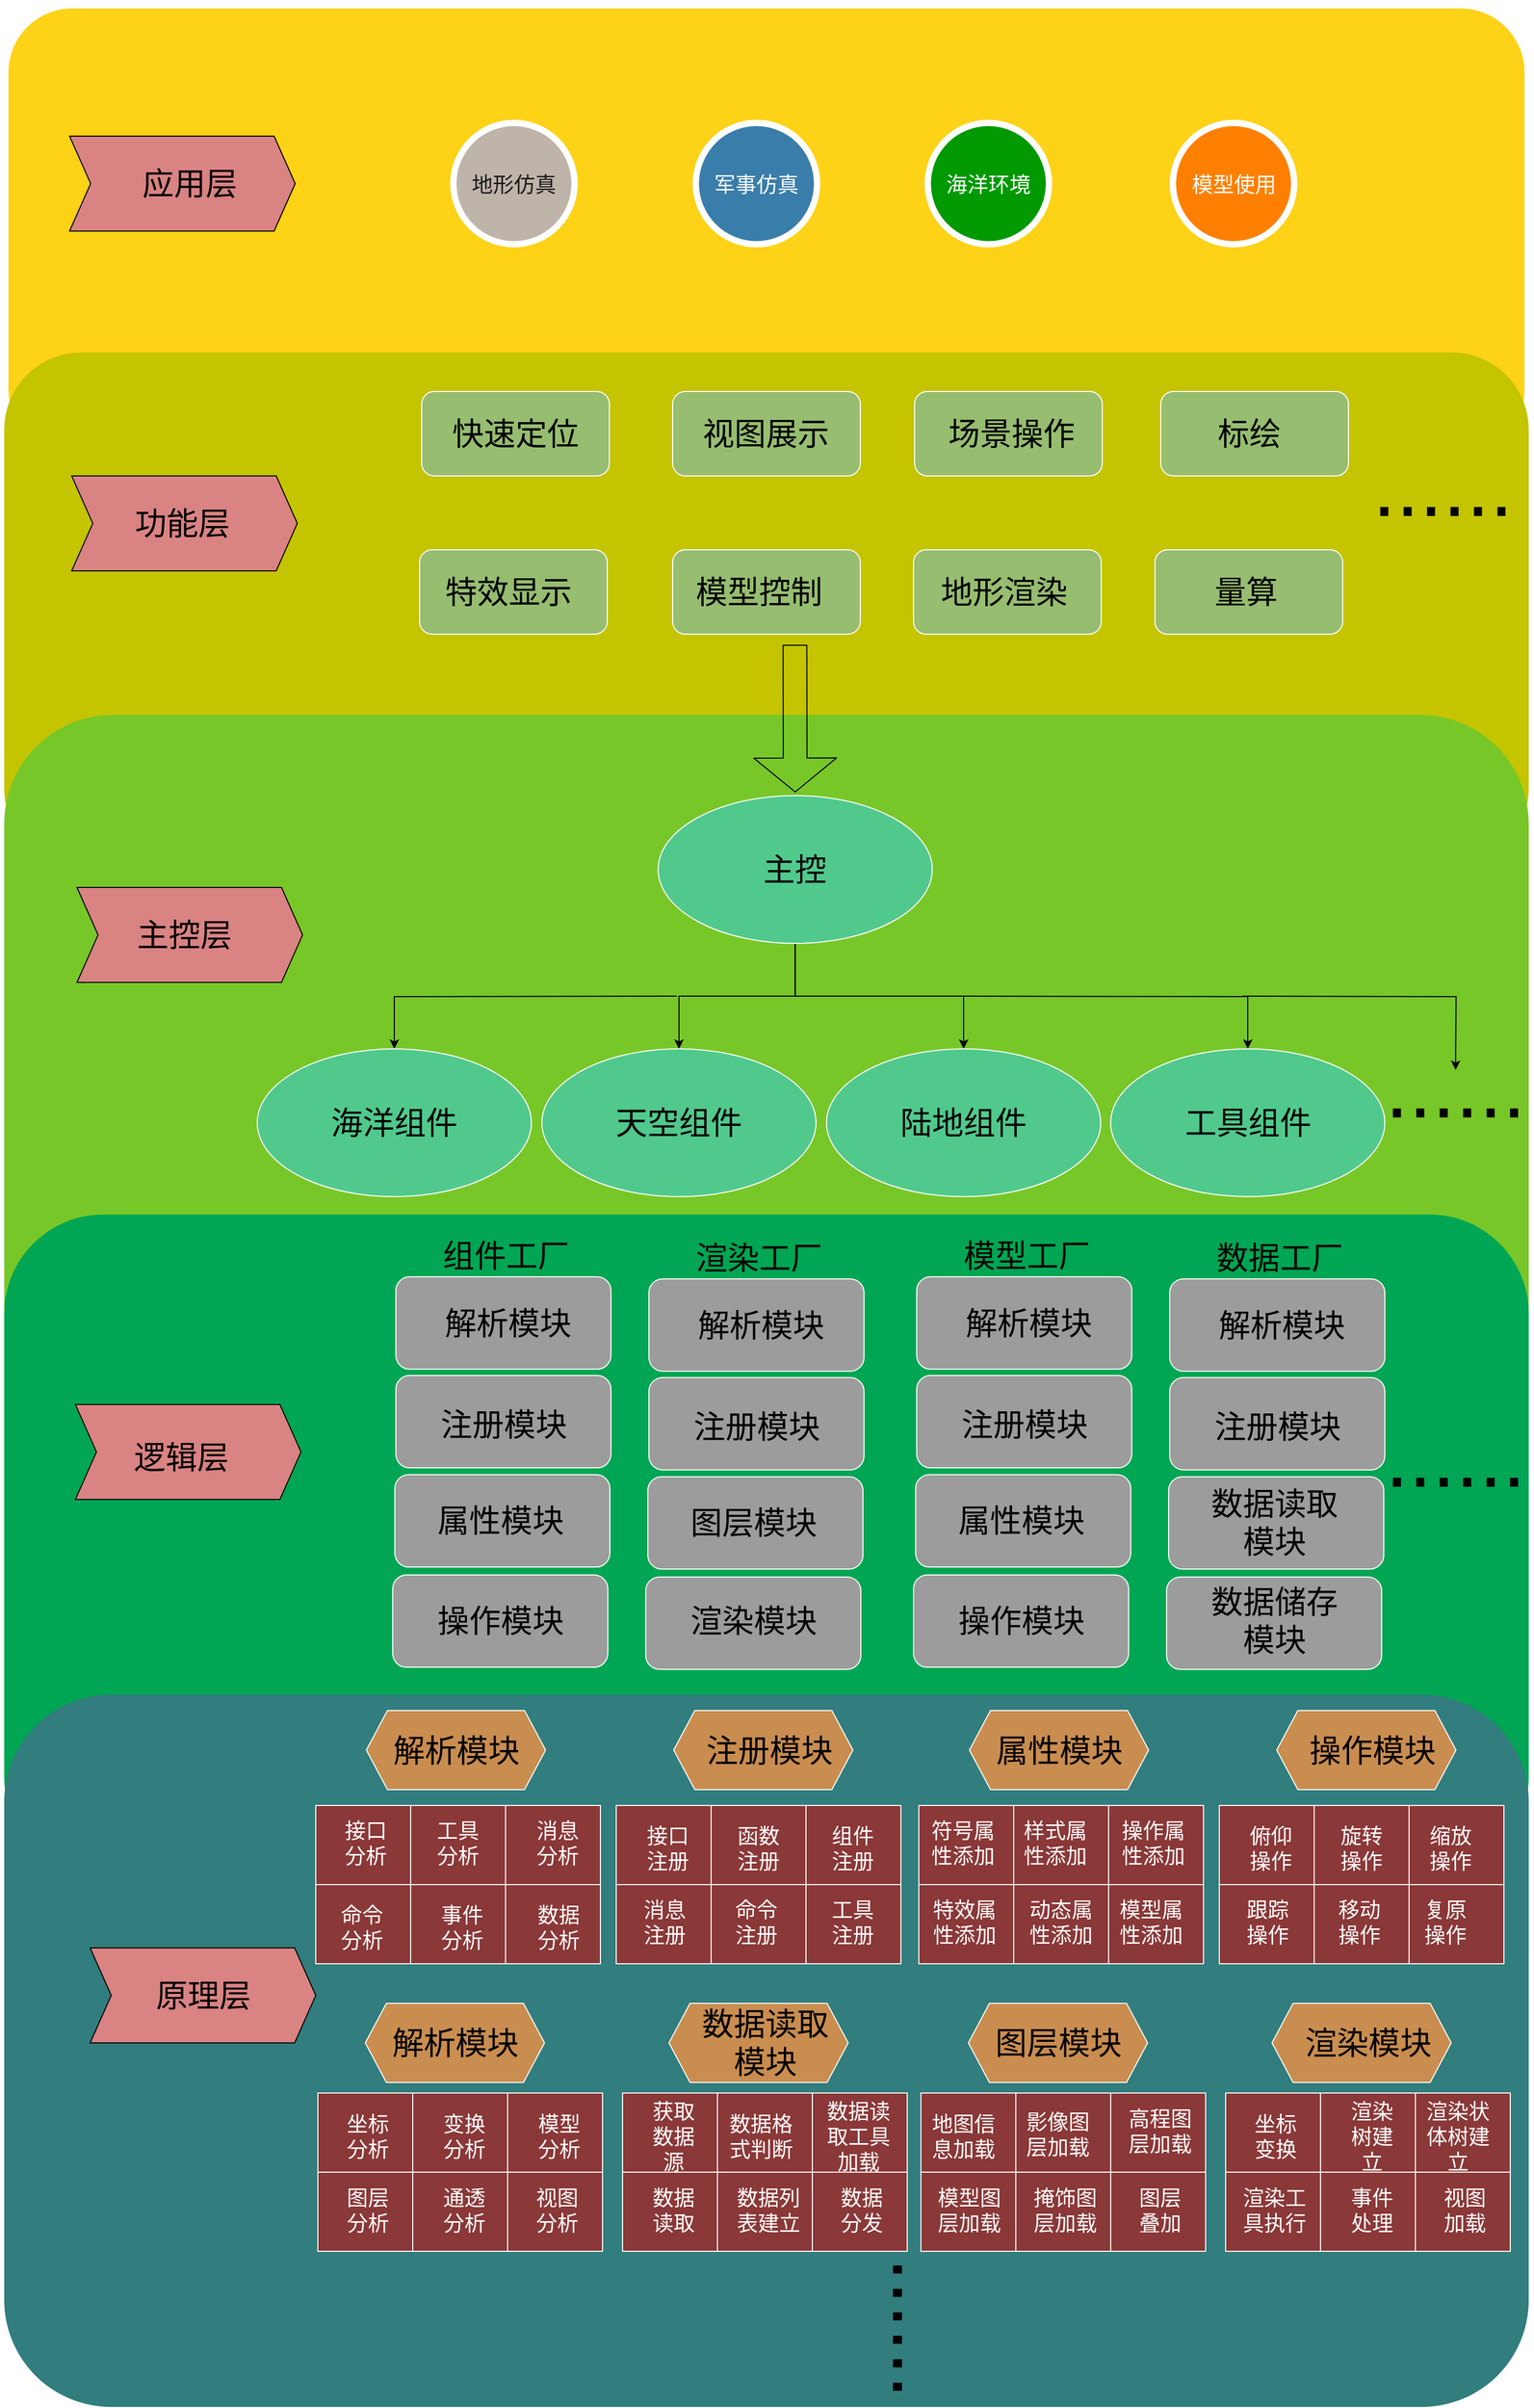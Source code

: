 <mxfile version="14.4.3" type="github">
  <diagram id="Ar43MNjh9IU9q8NdNPMy" name="Page-1">
    <mxGraphModel dx="3132" dy="2036" grid="1" gridSize="10" guides="1" tooltips="1" connect="1" arrows="1" fold="1" page="1" pageScale="1" pageWidth="980" pageHeight="690" math="0" shadow="0">
      <root>
        <mxCell id="0" />
        <mxCell id="1" parent="0" />
        <mxCell id="U4BTB8Kg4Z0NIJROAqu8-1" value="" style="html=1;shadow=0;dashed=0;align=center;verticalAlign=middle;shape=mxgraph.arrows2.stylisedArrow;dy=0.6;dx=40;notch=15;feather=0.4;rounded=0;strokeWidth=1;fontSize=27;strokeColor=none;fillColor=#fff2cc;" vertex="1" parent="1">
          <mxGeometry x="1670" y="2398" width="100" height="60" as="geometry" />
        </mxCell>
        <mxCell id="U4BTB8Kg4Z0NIJROAqu8-2" value="Forms&lt;div&gt;Calls-to-Action&lt;/div&gt;&lt;div&gt;Landing Pages&lt;/div&gt;" style="text;html=1;strokeColor=none;fillColor=none;align=center;verticalAlign=middle;whiteSpace=wrap;rounded=0;shadow=0;fontSize=14;fontColor=#FFFFFF;" vertex="1" parent="1">
          <mxGeometry x="1860" y="2550" width="280" height="90" as="geometry" />
        </mxCell>
        <mxCell id="U4BTB8Kg4Z0NIJROAqu8-3" value="" style="whiteSpace=wrap;html=1;rounded=1;shadow=0;strokeWidth=8;fontSize=20;align=center;fillColor=#FED217;strokeColor=#FFFFFF;" vertex="1" parent="1">
          <mxGeometry x="1556" y="393" width="1446" height="430" as="geometry" />
        </mxCell>
        <mxCell id="U4BTB8Kg4Z0NIJROAqu8-4" value="" style="line;strokeWidth=2;html=1;rounded=0;shadow=0;fontSize=27;align=center;fillColor=none;strokeColor=#FFFFFF;" vertex="1" parent="1">
          <mxGeometry x="1798" y="1785" width="240" height="10" as="geometry" />
        </mxCell>
        <mxCell id="U4BTB8Kg4Z0NIJROAqu8-5" value="地形仿真" style="ellipse;whiteSpace=wrap;html=1;rounded=0;shadow=0;strokeWidth=6;fontSize=20;align=center;fillColor=#BFB4A9;strokeColor=#FFFFFF;fontColor=#1A1A1A;" vertex="1" parent="1">
          <mxGeometry x="1982" y="505.5" width="115" height="115" as="geometry" />
        </mxCell>
        <mxCell id="U4BTB8Kg4Z0NIJROAqu8-6" value="&lt;font style=&quot;font-size: 20px&quot;&gt;军事仿真&lt;/font&gt;" style="ellipse;whiteSpace=wrap;html=1;rounded=0;shadow=0;strokeWidth=6;fontSize=14;align=center;fillColor=#397DAA;strokeColor=#FFFFFF;fontColor=#FFFFFF;" vertex="1" parent="1">
          <mxGeometry x="2212" y="505.5" width="115" height="115" as="geometry" />
        </mxCell>
        <mxCell id="U4BTB8Kg4Z0NIJROAqu8-7" value="" style="whiteSpace=wrap;html=1;rounded=1;shadow=0;strokeWidth=8;fontSize=20;align=center;fillColor=#C4C400;strokeColor=none;" vertex="1" parent="1">
          <mxGeometry x="1556" y="723" width="1446" height="487" as="geometry" />
        </mxCell>
        <mxCell id="U4BTB8Kg4Z0NIJROAqu8-8" value="" style="whiteSpace=wrap;html=1;rounded=1;shadow=0;strokeWidth=8;fontSize=20;align=center;strokeColor=none;fillColor=#78C728;" vertex="1" parent="1">
          <mxGeometry x="1556" y="1066.5" width="1446" height="687" as="geometry" />
        </mxCell>
        <mxCell id="U4BTB8Kg4Z0NIJROAqu8-9" value="" style="shape=step;perimeter=stepPerimeter;whiteSpace=wrap;html=1;fixedSize=1;gradientColor=none;fillColor=#D98383;" vertex="1" parent="1">
          <mxGeometry x="1618" y="518" width="214" height="90" as="geometry" />
        </mxCell>
        <mxCell id="U4BTB8Kg4Z0NIJROAqu8-10" value="应用层" style="text;html=1;strokeColor=none;fillColor=none;align=center;verticalAlign=middle;whiteSpace=wrap;rounded=0;fontSize=30;" vertex="1" parent="1">
          <mxGeometry x="1672" y="553" width="120" height="20" as="geometry" />
        </mxCell>
        <mxCell id="U4BTB8Kg4Z0NIJROAqu8-11" value="" style="shape=step;perimeter=stepPerimeter;whiteSpace=wrap;html=1;fixedSize=1;gradientColor=none;fillColor=#FF9933;" vertex="1" parent="1">
          <mxGeometry x="1616.5" y="1730" width="214" height="90" as="geometry" />
        </mxCell>
        <mxCell id="U4BTB8Kg4Z0NIJROAqu8-12" value="" style="whiteSpace=wrap;html=1;rounded=1;shadow=0;strokeWidth=8;fontSize=20;align=center;strokeColor=none;fillColor=#00A653;" vertex="1" parent="1">
          <mxGeometry x="1556" y="1540" width="1446" height="627" as="geometry" />
        </mxCell>
        <mxCell id="U4BTB8Kg4Z0NIJROAqu8-13" value="&lt;font style=&quot;font-size: 20px&quot; color=&quot;#ffffff&quot;&gt;海洋环境&lt;/font&gt;" style="ellipse;whiteSpace=wrap;html=1;rounded=0;shadow=0;strokeWidth=6;fontSize=14;align=center;strokeColor=#FFFFFF;fillColor=#009900;" vertex="1" parent="1">
          <mxGeometry x="2432" y="505.5" width="115" height="115" as="geometry" />
        </mxCell>
        <mxCell id="U4BTB8Kg4Z0NIJROAqu8-14" value="&lt;font style=&quot;font-size: 20px&quot;&gt;模型使用&lt;/font&gt;" style="ellipse;whiteSpace=wrap;html=1;rounded=0;shadow=0;strokeWidth=6;fontSize=14;align=center;strokeColor=#FFFFFF;fontColor=#FFFFFF;fillColor=#FF8000;" vertex="1" parent="1">
          <mxGeometry x="2664.5" y="505.5" width="115" height="115" as="geometry" />
        </mxCell>
        <mxCell id="U4BTB8Kg4Z0NIJROAqu8-15" value="" style="whiteSpace=wrap;html=1;rounded=1;shadow=0;strokeWidth=8;fontSize=20;align=center;strokeColor=none;fontColor=#388C8C;fillColor=#327D7D;" vertex="1" parent="1">
          <mxGeometry x="1556" y="1995" width="1446" height="675" as="geometry" />
        </mxCell>
        <mxCell id="U4BTB8Kg4Z0NIJROAqu8-16" value="" style="shape=step;perimeter=stepPerimeter;whiteSpace=wrap;html=1;fixedSize=1;gradientColor=none;fillColor=#D98383;" vertex="1" parent="1">
          <mxGeometry x="1620" y="840" width="214" height="90" as="geometry" />
        </mxCell>
        <mxCell id="U4BTB8Kg4Z0NIJROAqu8-17" value="功能层" style="text;html=1;strokeColor=none;fillColor=none;align=center;verticalAlign=middle;whiteSpace=wrap;rounded=0;fontSize=30;" vertex="1" parent="1">
          <mxGeometry x="1665" y="875" width="120" height="20" as="geometry" />
        </mxCell>
        <mxCell id="U4BTB8Kg4Z0NIJROAqu8-18" value="" style="rounded=1;whiteSpace=wrap;html=1;strokeColor=#FFFFFF;fillColor=#97BD71;" vertex="1" parent="1">
          <mxGeometry x="1952" y="760" width="178" height="80" as="geometry" />
        </mxCell>
        <mxCell id="U4BTB8Kg4Z0NIJROAqu8-19" value="" style="rounded=1;whiteSpace=wrap;html=1;strokeColor=#FFFFFF;fillColor=#97BD71;" vertex="1" parent="1">
          <mxGeometry x="1950" y="910" width="178" height="80" as="geometry" />
        </mxCell>
        <mxCell id="U4BTB8Kg4Z0NIJROAqu8-20" value="" style="rounded=1;whiteSpace=wrap;html=1;strokeColor=#FFFFFF;fillColor=#97BD71;" vertex="1" parent="1">
          <mxGeometry x="2190" y="760" width="178" height="80" as="geometry" />
        </mxCell>
        <mxCell id="U4BTB8Kg4Z0NIJROAqu8-21" value="" style="rounded=1;whiteSpace=wrap;html=1;strokeColor=#FFFFFF;fillColor=#97BD71;" vertex="1" parent="1">
          <mxGeometry x="2190" y="910" width="178" height="80" as="geometry" />
        </mxCell>
        <mxCell id="U4BTB8Kg4Z0NIJROAqu8-22" value="" style="rounded=1;whiteSpace=wrap;html=1;strokeColor=#FFFFFF;fillColor=#97BD71;" vertex="1" parent="1">
          <mxGeometry x="2419.5" y="760" width="178" height="80" as="geometry" />
        </mxCell>
        <mxCell id="U4BTB8Kg4Z0NIJROAqu8-23" value="" style="rounded=1;whiteSpace=wrap;html=1;strokeColor=#FFFFFF;fillColor=#97BD71;" vertex="1" parent="1">
          <mxGeometry x="2418.5" y="910" width="178" height="80" as="geometry" />
        </mxCell>
        <mxCell id="U4BTB8Kg4Z0NIJROAqu8-24" value="" style="rounded=1;whiteSpace=wrap;html=1;strokeColor=#FFFFFF;fillColor=#97BD71;" vertex="1" parent="1">
          <mxGeometry x="2653" y="760" width="178" height="80" as="geometry" />
        </mxCell>
        <mxCell id="U4BTB8Kg4Z0NIJROAqu8-25" value="" style="rounded=1;whiteSpace=wrap;html=1;strokeColor=#FFFFFF;fillColor=#97BD71;" vertex="1" parent="1">
          <mxGeometry x="2647.5" y="910" width="178" height="80" as="geometry" />
        </mxCell>
        <mxCell id="U4BTB8Kg4Z0NIJROAqu8-26" value="快速定位" style="text;html=1;strokeColor=none;fillColor=none;align=center;verticalAlign=middle;whiteSpace=wrap;rounded=0;fontSize=30;" vertex="1" parent="1">
          <mxGeometry x="1980" y="790" width="122" height="20" as="geometry" />
        </mxCell>
        <mxCell id="U4BTB8Kg4Z0NIJROAqu8-27" value="特效显示" style="text;html=1;strokeColor=none;fillColor=none;align=center;verticalAlign=middle;whiteSpace=wrap;rounded=0;fontSize=30;" vertex="1" parent="1">
          <mxGeometry x="1970" y="940" width="129" height="20" as="geometry" />
        </mxCell>
        <mxCell id="U4BTB8Kg4Z0NIJROAqu8-28" value="视图展示" style="text;html=1;strokeColor=none;fillColor=none;align=center;verticalAlign=middle;whiteSpace=wrap;rounded=0;fontSize=30;" vertex="1" parent="1">
          <mxGeometry x="2214.5" y="790" width="127" height="20" as="geometry" />
        </mxCell>
        <mxCell id="U4BTB8Kg4Z0NIJROAqu8-29" value="模型控制" style="text;html=1;strokeColor=none;fillColor=none;align=center;verticalAlign=middle;whiteSpace=wrap;rounded=0;fontSize=30;" vertex="1" parent="1">
          <mxGeometry x="2210" y="940" width="124" height="20" as="geometry" />
        </mxCell>
        <mxCell id="U4BTB8Kg4Z0NIJROAqu8-30" value="场景操作" style="text;html=1;strokeColor=none;fillColor=none;align=center;verticalAlign=middle;whiteSpace=wrap;rounded=0;fontSize=30;" vertex="1" parent="1">
          <mxGeometry x="2450" y="790" width="122.5" height="20" as="geometry" />
        </mxCell>
        <mxCell id="U4BTB8Kg4Z0NIJROAqu8-31" value="地形渲染" style="text;html=1;strokeColor=none;fillColor=none;align=center;verticalAlign=middle;whiteSpace=wrap;rounded=0;fontSize=30;" vertex="1" parent="1">
          <mxGeometry x="2440" y="940" width="128.5" height="20" as="geometry" />
        </mxCell>
        <mxCell id="U4BTB8Kg4Z0NIJROAqu8-32" value="标绘" style="text;html=1;strokeColor=none;fillColor=none;align=center;verticalAlign=middle;whiteSpace=wrap;rounded=0;fontSize=30;" vertex="1" parent="1">
          <mxGeometry x="2676.5" y="790" width="120" height="20" as="geometry" />
        </mxCell>
        <mxCell id="U4BTB8Kg4Z0NIJROAqu8-33" value="量算" style="text;html=1;strokeColor=none;fillColor=none;align=center;verticalAlign=middle;whiteSpace=wrap;rounded=0;fontSize=30;" vertex="1" parent="1">
          <mxGeometry x="2674" y="940" width="120" height="20" as="geometry" />
        </mxCell>
        <mxCell id="U4BTB8Kg4Z0NIJROAqu8-34" value="" style="shape=partialRectangle;html=1;whiteSpace=wrap;collapsible=0;dropTarget=0;pointerEvents=0;fillColor=none;top=0;left=0;bottom=0;right=0;points=[[0,0.5],[1,0.5]];portConstraint=eastwest;" vertex="1" parent="1">
          <mxGeometry x="2104.5" y="2102.5" width="270" height="75" as="geometry" />
        </mxCell>
        <mxCell id="U4BTB8Kg4Z0NIJROAqu8-35" value="" style="shape=partialRectangle;html=1;whiteSpace=wrap;connectable=0;fillColor=none;top=0;left=0;bottom=0;right=0;overflow=hidden;" vertex="1" parent="U4BTB8Kg4Z0NIJROAqu8-34">
          <mxGeometry width="90" height="75" as="geometry" />
        </mxCell>
        <mxCell id="U4BTB8Kg4Z0NIJROAqu8-36" value="" style="shape=partialRectangle;html=1;whiteSpace=wrap;connectable=0;fillColor=none;top=0;left=0;bottom=0;right=0;overflow=hidden;" vertex="1" parent="U4BTB8Kg4Z0NIJROAqu8-34">
          <mxGeometry x="90" width="90" height="75" as="geometry" />
        </mxCell>
        <mxCell id="U4BTB8Kg4Z0NIJROAqu8-37" value="" style="shape=partialRectangle;html=1;whiteSpace=wrap;connectable=0;fillColor=none;top=0;left=0;bottom=0;right=0;overflow=hidden;" vertex="1" parent="U4BTB8Kg4Z0NIJROAqu8-34">
          <mxGeometry x="180" width="90" height="75" as="geometry" />
        </mxCell>
        <mxCell id="U4BTB8Kg4Z0NIJROAqu8-38" value="" style="shape=table;html=1;whiteSpace=wrap;startSize=0;container=1;collapsible=0;childLayout=tableLayout;strokeColor=#FFFFFF;gradientColor=none;fontSize=20;fontColor=#C4C400;fillColor=#8A3838;" vertex="1" parent="1">
          <mxGeometry x="1851.5" y="2100" width="270" height="150" as="geometry" />
        </mxCell>
        <mxCell id="U4BTB8Kg4Z0NIJROAqu8-39" value="" style="shape=partialRectangle;html=1;whiteSpace=wrap;collapsible=0;dropTarget=0;pointerEvents=0;fillColor=none;top=0;left=0;bottom=0;right=0;points=[[0,0.5],[1,0.5]];portConstraint=eastwest;" vertex="1" parent="U4BTB8Kg4Z0NIJROAqu8-38">
          <mxGeometry width="270" height="75" as="geometry" />
        </mxCell>
        <mxCell id="U4BTB8Kg4Z0NIJROAqu8-40" value="" style="shape=partialRectangle;html=1;whiteSpace=wrap;connectable=0;fillColor=none;top=0;left=0;bottom=0;right=0;overflow=hidden;" vertex="1" parent="U4BTB8Kg4Z0NIJROAqu8-39">
          <mxGeometry width="90" height="75" as="geometry" />
        </mxCell>
        <mxCell id="U4BTB8Kg4Z0NIJROAqu8-41" value="" style="shape=partialRectangle;html=1;whiteSpace=wrap;connectable=0;fillColor=none;top=0;left=0;bottom=0;right=0;overflow=hidden;" vertex="1" parent="U4BTB8Kg4Z0NIJROAqu8-39">
          <mxGeometry x="90" width="90" height="75" as="geometry" />
        </mxCell>
        <mxCell id="U4BTB8Kg4Z0NIJROAqu8-42" value="" style="shape=partialRectangle;html=1;whiteSpace=wrap;connectable=0;fillColor=none;top=0;left=0;bottom=0;right=0;overflow=hidden;" vertex="1" parent="U4BTB8Kg4Z0NIJROAqu8-39">
          <mxGeometry x="180" width="90" height="75" as="geometry" />
        </mxCell>
        <mxCell id="U4BTB8Kg4Z0NIJROAqu8-43" value="" style="shape=partialRectangle;html=1;whiteSpace=wrap;collapsible=0;dropTarget=0;pointerEvents=0;fillColor=none;top=0;left=0;bottom=0;right=0;points=[[0,0.5],[1,0.5]];portConstraint=eastwest;" vertex="1" parent="U4BTB8Kg4Z0NIJROAqu8-38">
          <mxGeometry y="75" width="270" height="75" as="geometry" />
        </mxCell>
        <mxCell id="U4BTB8Kg4Z0NIJROAqu8-44" value="" style="shape=partialRectangle;html=1;whiteSpace=wrap;connectable=0;fillColor=none;top=0;left=0;bottom=0;right=0;overflow=hidden;" vertex="1" parent="U4BTB8Kg4Z0NIJROAqu8-43">
          <mxGeometry width="90" height="75" as="geometry" />
        </mxCell>
        <mxCell id="U4BTB8Kg4Z0NIJROAqu8-45" value="" style="shape=partialRectangle;html=1;whiteSpace=wrap;connectable=0;fillColor=none;top=0;left=0;bottom=0;right=0;overflow=hidden;" vertex="1" parent="U4BTB8Kg4Z0NIJROAqu8-43">
          <mxGeometry x="90" width="90" height="75" as="geometry" />
        </mxCell>
        <mxCell id="U4BTB8Kg4Z0NIJROAqu8-46" value="" style="shape=partialRectangle;html=1;whiteSpace=wrap;connectable=0;fillColor=none;top=0;left=0;bottom=0;right=0;overflow=hidden;" vertex="1" parent="U4BTB8Kg4Z0NIJROAqu8-43">
          <mxGeometry x="180" width="90" height="75" as="geometry" />
        </mxCell>
        <mxCell id="U4BTB8Kg4Z0NIJROAqu8-47" value="" style="shape=partialRectangle;html=1;whiteSpace=wrap;collapsible=0;dropTarget=0;pointerEvents=0;fillColor=none;top=0;left=0;bottom=0;right=0;points=[[0,0.5],[1,0.5]];portConstraint=eastwest;" vertex="1" parent="1">
          <mxGeometry x="2374.5" y="2102.5" width="270" height="75" as="geometry" />
        </mxCell>
        <mxCell id="U4BTB8Kg4Z0NIJROAqu8-48" value="" style="shape=partialRectangle;html=1;whiteSpace=wrap;connectable=0;fillColor=none;top=0;left=0;bottom=0;right=0;overflow=hidden;" vertex="1" parent="U4BTB8Kg4Z0NIJROAqu8-47">
          <mxGeometry width="90" height="75" as="geometry" />
        </mxCell>
        <mxCell id="U4BTB8Kg4Z0NIJROAqu8-49" value="" style="shape=partialRectangle;html=1;whiteSpace=wrap;connectable=0;fillColor=none;top=0;left=0;bottom=0;right=0;overflow=hidden;" vertex="1" parent="U4BTB8Kg4Z0NIJROAqu8-47">
          <mxGeometry x="-764" y="-465" width="90" height="75" as="geometry" />
        </mxCell>
        <mxCell id="U4BTB8Kg4Z0NIJROAqu8-50" value="" style="shape=partialRectangle;html=1;whiteSpace=wrap;connectable=0;fillColor=none;top=0;left=0;bottom=0;right=0;overflow=hidden;" vertex="1" parent="U4BTB8Kg4Z0NIJROAqu8-47">
          <mxGeometry x="-674" y="-465" width="90" height="75" as="geometry" />
        </mxCell>
        <mxCell id="U4BTB8Kg4Z0NIJROAqu8-51" value="接口分析" style="text;html=1;strokeColor=none;fillColor=none;align=center;verticalAlign=middle;whiteSpace=wrap;rounded=0;fontSize=20;fontColor=#FFFFFF;" vertex="1" parent="1">
          <mxGeometry x="1868.5" y="2125" width="60" height="20" as="geometry" />
        </mxCell>
        <mxCell id="U4BTB8Kg4Z0NIJROAqu8-52" value="命令分析" style="text;html=1;strokeColor=none;fillColor=none;align=center;verticalAlign=middle;whiteSpace=wrap;rounded=0;fontSize=20;fontColor=#FFFFFF;" vertex="1" parent="1">
          <mxGeometry x="1868.5" y="2205" width="53" height="20" as="geometry" />
        </mxCell>
        <mxCell id="U4BTB8Kg4Z0NIJROAqu8-53" value="工具分析" style="text;html=1;strokeColor=none;fillColor=none;align=center;verticalAlign=middle;whiteSpace=wrap;rounded=0;fontSize=20;fontColor=#FFFFFF;" vertex="1" parent="1">
          <mxGeometry x="1959" y="2125" width="55" height="20" as="geometry" />
        </mxCell>
        <mxCell id="U4BTB8Kg4Z0NIJROAqu8-54" value="事件分析" style="text;html=1;strokeColor=none;fillColor=none;align=center;verticalAlign=middle;whiteSpace=wrap;rounded=0;fontSize=20;fontColor=#FFFFFF;" vertex="1" parent="1">
          <mxGeometry x="1960" y="2205" width="61" height="20" as="geometry" />
        </mxCell>
        <mxCell id="U4BTB8Kg4Z0NIJROAqu8-55" value="消息分析" style="text;html=1;strokeColor=none;fillColor=none;align=center;verticalAlign=middle;whiteSpace=wrap;rounded=0;fontSize=20;fontColor=#FFFFFF;" vertex="1" parent="1">
          <mxGeometry x="2051.5" y="2125" width="58" height="20" as="geometry" />
        </mxCell>
        <mxCell id="U4BTB8Kg4Z0NIJROAqu8-56" value="数据分析" style="text;html=1;strokeColor=none;fillColor=none;align=center;verticalAlign=middle;whiteSpace=wrap;rounded=0;fontSize=20;fontColor=#FFFFFF;" vertex="1" parent="1">
          <mxGeometry x="2051.5" y="2205" width="60" height="20" as="geometry" />
        </mxCell>
        <mxCell id="U4BTB8Kg4Z0NIJROAqu8-57" value="" style="shape=table;html=1;whiteSpace=wrap;startSize=0;container=1;collapsible=0;childLayout=tableLayout;strokeColor=#FFFFFF;gradientColor=none;fontSize=20;fontColor=#C4C400;fillColor=#8A3838;" vertex="1" parent="1">
          <mxGeometry x="2136.5" y="2100" width="270" height="150" as="geometry" />
        </mxCell>
        <mxCell id="U4BTB8Kg4Z0NIJROAqu8-58" value="" style="shape=partialRectangle;html=1;whiteSpace=wrap;collapsible=0;dropTarget=0;pointerEvents=0;fillColor=none;top=0;left=0;bottom=0;right=0;points=[[0,0.5],[1,0.5]];portConstraint=eastwest;" vertex="1" parent="U4BTB8Kg4Z0NIJROAqu8-57">
          <mxGeometry width="270" height="75" as="geometry" />
        </mxCell>
        <mxCell id="U4BTB8Kg4Z0NIJROAqu8-59" value="" style="shape=partialRectangle;html=1;whiteSpace=wrap;connectable=0;fillColor=none;top=0;left=0;bottom=0;right=0;overflow=hidden;" vertex="1" parent="U4BTB8Kg4Z0NIJROAqu8-58">
          <mxGeometry width="90" height="75" as="geometry" />
        </mxCell>
        <mxCell id="U4BTB8Kg4Z0NIJROAqu8-60" value="" style="shape=partialRectangle;html=1;whiteSpace=wrap;connectable=0;fillColor=none;top=0;left=0;bottom=0;right=0;overflow=hidden;" vertex="1" parent="U4BTB8Kg4Z0NIJROAqu8-58">
          <mxGeometry x="90" width="90" height="75" as="geometry" />
        </mxCell>
        <mxCell id="U4BTB8Kg4Z0NIJROAqu8-61" value="" style="shape=partialRectangle;html=1;whiteSpace=wrap;connectable=0;fillColor=none;top=0;left=0;bottom=0;right=0;overflow=hidden;" vertex="1" parent="U4BTB8Kg4Z0NIJROAqu8-58">
          <mxGeometry x="180" width="90" height="75" as="geometry" />
        </mxCell>
        <mxCell id="U4BTB8Kg4Z0NIJROAqu8-62" value="" style="shape=partialRectangle;html=1;whiteSpace=wrap;collapsible=0;dropTarget=0;pointerEvents=0;fillColor=none;top=0;left=0;bottom=0;right=0;points=[[0,0.5],[1,0.5]];portConstraint=eastwest;" vertex="1" parent="U4BTB8Kg4Z0NIJROAqu8-57">
          <mxGeometry y="75" width="270" height="75" as="geometry" />
        </mxCell>
        <mxCell id="U4BTB8Kg4Z0NIJROAqu8-63" value="" style="shape=partialRectangle;html=1;whiteSpace=wrap;connectable=0;fillColor=none;top=0;left=0;bottom=0;right=0;overflow=hidden;" vertex="1" parent="U4BTB8Kg4Z0NIJROAqu8-62">
          <mxGeometry width="90" height="75" as="geometry" />
        </mxCell>
        <mxCell id="U4BTB8Kg4Z0NIJROAqu8-64" value="" style="shape=partialRectangle;html=1;whiteSpace=wrap;connectable=0;fillColor=none;top=0;left=0;bottom=0;right=0;overflow=hidden;" vertex="1" parent="U4BTB8Kg4Z0NIJROAqu8-62">
          <mxGeometry x="90" width="90" height="75" as="geometry" />
        </mxCell>
        <mxCell id="U4BTB8Kg4Z0NIJROAqu8-65" value="" style="shape=partialRectangle;html=1;whiteSpace=wrap;connectable=0;fillColor=none;top=0;left=0;bottom=0;right=0;overflow=hidden;" vertex="1" parent="U4BTB8Kg4Z0NIJROAqu8-62">
          <mxGeometry x="180" width="90" height="75" as="geometry" />
        </mxCell>
        <mxCell id="U4BTB8Kg4Z0NIJROAqu8-66" value="" style="shape=table;html=1;whiteSpace=wrap;startSize=0;container=1;collapsible=0;childLayout=tableLayout;strokeColor=#FFFFFF;gradientColor=none;fontSize=20;fontColor=#C4C400;fillColor=#8A3838;" vertex="1" parent="1">
          <mxGeometry x="1853.5" y="2372.5" width="270" height="150" as="geometry" />
        </mxCell>
        <mxCell id="U4BTB8Kg4Z0NIJROAqu8-67" value="" style="shape=partialRectangle;html=1;whiteSpace=wrap;collapsible=0;dropTarget=0;pointerEvents=0;fillColor=none;top=0;left=0;bottom=0;right=0;points=[[0,0.5],[1,0.5]];portConstraint=eastwest;" vertex="1" parent="U4BTB8Kg4Z0NIJROAqu8-66">
          <mxGeometry width="270" height="75" as="geometry" />
        </mxCell>
        <mxCell id="U4BTB8Kg4Z0NIJROAqu8-68" value="" style="shape=partialRectangle;html=1;whiteSpace=wrap;connectable=0;fillColor=none;top=0;left=0;bottom=0;right=0;overflow=hidden;" vertex="1" parent="U4BTB8Kg4Z0NIJROAqu8-67">
          <mxGeometry width="90" height="75" as="geometry" />
        </mxCell>
        <mxCell id="U4BTB8Kg4Z0NIJROAqu8-69" value="" style="shape=partialRectangle;html=1;whiteSpace=wrap;connectable=0;fillColor=none;top=0;left=0;bottom=0;right=0;overflow=hidden;" vertex="1" parent="U4BTB8Kg4Z0NIJROAqu8-67">
          <mxGeometry x="90" width="90" height="75" as="geometry" />
        </mxCell>
        <mxCell id="U4BTB8Kg4Z0NIJROAqu8-70" value="" style="shape=partialRectangle;html=1;whiteSpace=wrap;connectable=0;fillColor=none;top=0;left=0;bottom=0;right=0;overflow=hidden;" vertex="1" parent="U4BTB8Kg4Z0NIJROAqu8-67">
          <mxGeometry x="180" width="90" height="75" as="geometry" />
        </mxCell>
        <mxCell id="U4BTB8Kg4Z0NIJROAqu8-71" value="" style="shape=partialRectangle;html=1;whiteSpace=wrap;collapsible=0;dropTarget=0;pointerEvents=0;fillColor=none;top=0;left=0;bottom=0;right=0;points=[[0,0.5],[1,0.5]];portConstraint=eastwest;" vertex="1" parent="U4BTB8Kg4Z0NIJROAqu8-66">
          <mxGeometry y="75" width="270" height="75" as="geometry" />
        </mxCell>
        <mxCell id="U4BTB8Kg4Z0NIJROAqu8-72" value="" style="shape=partialRectangle;html=1;whiteSpace=wrap;connectable=0;fillColor=none;top=0;left=0;bottom=0;right=0;overflow=hidden;" vertex="1" parent="U4BTB8Kg4Z0NIJROAqu8-71">
          <mxGeometry width="90" height="75" as="geometry" />
        </mxCell>
        <mxCell id="U4BTB8Kg4Z0NIJROAqu8-73" value="" style="shape=partialRectangle;html=1;whiteSpace=wrap;connectable=0;fillColor=none;top=0;left=0;bottom=0;right=0;overflow=hidden;" vertex="1" parent="U4BTB8Kg4Z0NIJROAqu8-71">
          <mxGeometry x="90" width="90" height="75" as="geometry" />
        </mxCell>
        <mxCell id="U4BTB8Kg4Z0NIJROAqu8-74" value="" style="shape=partialRectangle;html=1;whiteSpace=wrap;connectable=0;fillColor=none;top=0;left=0;bottom=0;right=0;overflow=hidden;" vertex="1" parent="U4BTB8Kg4Z0NIJROAqu8-71">
          <mxGeometry x="180" width="90" height="75" as="geometry" />
        </mxCell>
        <mxCell id="U4BTB8Kg4Z0NIJROAqu8-75" value="接口注册" style="text;html=1;strokeColor=none;fillColor=none;align=center;verticalAlign=middle;whiteSpace=wrap;rounded=0;fontSize=20;fontColor=#FFFFFF;" vertex="1" parent="1">
          <mxGeometry x="2158.5" y="2130" width="53" height="20" as="geometry" />
        </mxCell>
        <mxCell id="U4BTB8Kg4Z0NIJROAqu8-76" value="消息注册" style="text;html=1;strokeColor=none;fillColor=none;align=center;verticalAlign=middle;whiteSpace=wrap;rounded=0;fontSize=20;fontColor=#FFFFFF;" vertex="1" parent="1">
          <mxGeometry x="2157" y="2200" width="51" height="20" as="geometry" />
        </mxCell>
        <mxCell id="U4BTB8Kg4Z0NIJROAqu8-77" value="函数注册" style="text;html=1;strokeColor=none;fillColor=none;align=center;verticalAlign=middle;whiteSpace=wrap;rounded=0;fontSize=20;fontColor=#FFFFFF;" vertex="1" parent="1">
          <mxGeometry x="2244" y="2130" width="55" height="20" as="geometry" />
        </mxCell>
        <mxCell id="U4BTB8Kg4Z0NIJROAqu8-78" value="命令注册" style="text;html=1;strokeColor=none;fillColor=none;align=center;verticalAlign=middle;whiteSpace=wrap;rounded=0;fontSize=20;fontColor=#FFFFFF;" vertex="1" parent="1">
          <mxGeometry x="2238.5" y="2200" width="60.5" height="20" as="geometry" />
        </mxCell>
        <mxCell id="U4BTB8Kg4Z0NIJROAqu8-79" value="组件注册" style="text;html=1;strokeColor=none;fillColor=none;align=center;verticalAlign=middle;whiteSpace=wrap;rounded=0;fontSize=20;fontColor=#FFFFFF;" vertex="1" parent="1">
          <mxGeometry x="2334" y="2130" width="54" height="20" as="geometry" />
        </mxCell>
        <mxCell id="U4BTB8Kg4Z0NIJROAqu8-80" value="工具注册" style="text;html=1;strokeColor=none;fillColor=none;align=center;verticalAlign=middle;whiteSpace=wrap;rounded=0;fontSize=20;fontColor=#FFFFFF;" vertex="1" parent="1">
          <mxGeometry x="2334" y="2200" width="54" height="20" as="geometry" />
        </mxCell>
        <mxCell id="U4BTB8Kg4Z0NIJROAqu8-81" value="坐标分析" style="text;html=1;strokeColor=none;fillColor=none;align=center;verticalAlign=middle;whiteSpace=wrap;rounded=0;fontSize=20;fontColor=#FFFFFF;" vertex="1" parent="1">
          <mxGeometry x="1875.5" y="2402.5" width="50" height="20" as="geometry" />
        </mxCell>
        <mxCell id="U4BTB8Kg4Z0NIJROAqu8-82" value="图层分析" style="text;html=1;strokeColor=none;fillColor=none;align=center;verticalAlign=middle;whiteSpace=wrap;rounded=0;fontSize=20;fontColor=#FFFFFF;" vertex="1" parent="1">
          <mxGeometry x="1870.5" y="2472.5" width="60" height="20" as="geometry" />
        </mxCell>
        <mxCell id="U4BTB8Kg4Z0NIJROAqu8-83" value="变换分析" style="text;html=1;strokeColor=none;fillColor=none;align=center;verticalAlign=middle;whiteSpace=wrap;rounded=0;fontSize=20;fontColor=#FFFFFF;" vertex="1" parent="1">
          <mxGeometry x="1966" y="2402.5" width="53" height="20" as="geometry" />
        </mxCell>
        <mxCell id="U4BTB8Kg4Z0NIJROAqu8-84" value="通透分析" style="text;html=1;strokeColor=none;fillColor=none;align=center;verticalAlign=middle;whiteSpace=wrap;rounded=0;fontSize=20;fontColor=#FFFFFF;" vertex="1" parent="1">
          <mxGeometry x="1962" y="2472.5" width="61" height="20" as="geometry" />
        </mxCell>
        <mxCell id="U4BTB8Kg4Z0NIJROAqu8-85" value="模型分析" style="text;html=1;strokeColor=none;fillColor=none;align=center;verticalAlign=middle;whiteSpace=wrap;rounded=0;fontSize=20;fontColor=#FFFFFF;" vertex="1" parent="1">
          <mxGeometry x="2056" y="2402.5" width="53" height="20" as="geometry" />
        </mxCell>
        <mxCell id="U4BTB8Kg4Z0NIJROAqu8-86" value="视图分析" style="text;html=1;strokeColor=none;fillColor=none;align=center;verticalAlign=middle;whiteSpace=wrap;rounded=0;fontSize=20;fontColor=#FFFFFF;" vertex="1" parent="1">
          <mxGeometry x="2058.5" y="2472.5" width="43" height="20" as="geometry" />
        </mxCell>
        <mxCell id="U4BTB8Kg4Z0NIJROAqu8-87" value="" style="shape=step;perimeter=stepPerimeter;whiteSpace=wrap;html=1;fixedSize=1;gradientColor=none;fillColor=#D98383;" vertex="1" parent="1">
          <mxGeometry x="1637.5" y="2235" width="214" height="90" as="geometry" />
        </mxCell>
        <mxCell id="U4BTB8Kg4Z0NIJROAqu8-88" value="原理层" style="text;html=1;strokeColor=none;fillColor=none;align=center;verticalAlign=middle;whiteSpace=wrap;rounded=0;fontSize=30;" vertex="1" parent="1">
          <mxGeometry x="1684.5" y="2270" width="120" height="20" as="geometry" />
        </mxCell>
        <mxCell id="U4BTB8Kg4Z0NIJROAqu8-89" value="" style="shape=hexagon;perimeter=hexagonPerimeter2;whiteSpace=wrap;html=1;fixedSize=1;strokeColor=#FFFFFF;gradientColor=none;fontSize=20;fontColor=#C4C400;fillColor=#C98D50;" vertex="1" parent="1">
          <mxGeometry x="1899.5" y="2010" width="170" height="75" as="geometry" />
        </mxCell>
        <mxCell id="U4BTB8Kg4Z0NIJROAqu8-90" value="解析模块" style="text;html=1;strokeColor=none;fillColor=none;align=center;verticalAlign=middle;whiteSpace=wrap;rounded=0;fontSize=30;" vertex="1" parent="1">
          <mxGeometry x="1909.5" y="2037.5" width="150" height="20" as="geometry" />
        </mxCell>
        <mxCell id="U4BTB8Kg4Z0NIJROAqu8-91" value="" style="shape=hexagon;perimeter=hexagonPerimeter2;whiteSpace=wrap;html=1;fixedSize=1;strokeColor=#FFFFFF;gradientColor=none;fontSize=20;fontColor=#C4C400;fillColor=#C98D50;" vertex="1" parent="1">
          <mxGeometry x="2191" y="2010" width="170" height="75" as="geometry" />
        </mxCell>
        <mxCell id="U4BTB8Kg4Z0NIJROAqu8-92" value="注册模块" style="text;html=1;strokeColor=none;fillColor=none;align=center;verticalAlign=middle;whiteSpace=wrap;rounded=0;fontSize=30;" vertex="1" parent="1">
          <mxGeometry x="2207" y="2037.5" width="150" height="20" as="geometry" />
        </mxCell>
        <mxCell id="U4BTB8Kg4Z0NIJROAqu8-93" value="" style="shape=step;perimeter=stepPerimeter;whiteSpace=wrap;html=1;fixedSize=1;gradientColor=none;fillColor=#D98383;" vertex="1" parent="1">
          <mxGeometry x="1623.5" y="1720" width="214" height="90" as="geometry" />
        </mxCell>
        <mxCell id="U4BTB8Kg4Z0NIJROAqu8-94" value="" style="shape=step;perimeter=stepPerimeter;whiteSpace=wrap;html=1;fixedSize=1;gradientColor=none;fillColor=#D98383;" vertex="1" parent="1">
          <mxGeometry x="1625" y="1230" width="214" height="90" as="geometry" />
        </mxCell>
        <mxCell id="U4BTB8Kg4Z0NIJROAqu8-95" value="主控层" style="text;html=1;strokeColor=none;fillColor=none;align=center;verticalAlign=middle;whiteSpace=wrap;rounded=0;fontSize=30;" vertex="1" parent="1">
          <mxGeometry x="1667" y="1265" width="120" height="20" as="geometry" />
        </mxCell>
        <mxCell id="U4BTB8Kg4Z0NIJROAqu8-96" style="edgeStyle=orthogonalEdgeStyle;rounded=0;orthogonalLoop=1;jettySize=auto;html=1;entryX=0.5;entryY=0;entryDx=0;entryDy=0;" edge="1" parent="1" source="U4BTB8Kg4Z0NIJROAqu8-101" target="U4BTB8Kg4Z0NIJROAqu8-103">
          <mxGeometry relative="1" as="geometry" />
        </mxCell>
        <mxCell id="U4BTB8Kg4Z0NIJROAqu8-97" style="edgeStyle=orthogonalEdgeStyle;rounded=0;orthogonalLoop=1;jettySize=auto;html=1;" edge="1" parent="1" source="U4BTB8Kg4Z0NIJROAqu8-101" target="U4BTB8Kg4Z0NIJROAqu8-104">
          <mxGeometry relative="1" as="geometry" />
        </mxCell>
        <mxCell id="U4BTB8Kg4Z0NIJROAqu8-98" style="edgeStyle=orthogonalEdgeStyle;rounded=0;orthogonalLoop=1;jettySize=auto;html=1;entryX=0.5;entryY=0;entryDx=0;entryDy=0;" edge="1" parent="1" target="U4BTB8Kg4Z0NIJROAqu8-105">
          <mxGeometry relative="1" as="geometry">
            <mxPoint x="2464" y="1333.0" as="sourcePoint" />
          </mxGeometry>
        </mxCell>
        <mxCell id="U4BTB8Kg4Z0NIJROAqu8-99" style="edgeStyle=orthogonalEdgeStyle;rounded=0;orthogonalLoop=1;jettySize=auto;html=1;entryX=0.5;entryY=0;entryDx=0;entryDy=0;" edge="1" parent="1" target="U4BTB8Kg4Z0NIJROAqu8-102">
          <mxGeometry relative="1" as="geometry">
            <mxPoint x="2194" y="1333.0" as="sourcePoint" />
          </mxGeometry>
        </mxCell>
        <mxCell id="U4BTB8Kg4Z0NIJROAqu8-100" style="edgeStyle=orthogonalEdgeStyle;rounded=0;orthogonalLoop=1;jettySize=auto;html=1;fontSize=80;fontColor=#388C8C;" edge="1" parent="1">
          <mxGeometry relative="1" as="geometry">
            <mxPoint x="2730.0" y="1333.0" as="sourcePoint" />
            <mxPoint x="2932.6" y="1403.0" as="targetPoint" />
          </mxGeometry>
        </mxCell>
        <mxCell id="U4BTB8Kg4Z0NIJROAqu8-101" value="" style="ellipse;whiteSpace=wrap;html=1;rounded=1;strokeColor=#FFFFFF;fillColor=#51C98D;" vertex="1" parent="1">
          <mxGeometry x="2176.25" y="1143" width="260" height="140" as="geometry" />
        </mxCell>
        <mxCell id="U4BTB8Kg4Z0NIJROAqu8-102" value="" style="ellipse;whiteSpace=wrap;html=1;rounded=1;strokeColor=#FFFFFF;fillColor=#51C98D;" vertex="1" parent="1">
          <mxGeometry x="1796" y="1383" width="260" height="140" as="geometry" />
        </mxCell>
        <mxCell id="U4BTB8Kg4Z0NIJROAqu8-103" value="" style="ellipse;whiteSpace=wrap;html=1;rounded=1;strokeColor=#FFFFFF;fillColor=#51C98D;" vertex="1" parent="1">
          <mxGeometry x="2066" y="1383" width="260" height="140" as="geometry" />
        </mxCell>
        <mxCell id="U4BTB8Kg4Z0NIJROAqu8-104" value="" style="ellipse;whiteSpace=wrap;html=1;rounded=1;strokeColor=#FFFFFF;fillColor=#51C98D;" vertex="1" parent="1">
          <mxGeometry x="2336" y="1383" width="260" height="140" as="geometry" />
        </mxCell>
        <mxCell id="U4BTB8Kg4Z0NIJROAqu8-105" value="" style="ellipse;whiteSpace=wrap;html=1;rounded=1;strokeColor=#FFFFFF;fillColor=#51C98D;" vertex="1" parent="1">
          <mxGeometry x="2605.5" y="1383" width="260" height="140" as="geometry" />
        </mxCell>
        <mxCell id="U4BTB8Kg4Z0NIJROAqu8-106" value="" style="shape=flexArrow;endArrow=classic;html=1;endWidth=55;endSize=10.375;width=22.5;entryX=0.5;entryY=0;entryDx=0;entryDy=0;" edge="1" parent="1">
          <mxGeometry width="50" height="50" relative="1" as="geometry">
            <mxPoint x="2306" y="1000" as="sourcePoint" />
            <mxPoint x="2306.25" y="1140" as="targetPoint" />
          </mxGeometry>
        </mxCell>
        <mxCell id="U4BTB8Kg4Z0NIJROAqu8-107" value="主控" style="text;html=1;strokeColor=none;fillColor=none;align=center;verticalAlign=middle;whiteSpace=wrap;rounded=0;fontSize=30;" vertex="1" parent="1">
          <mxGeometry x="2245.5" y="1203" width="120" height="20" as="geometry" />
        </mxCell>
        <mxCell id="U4BTB8Kg4Z0NIJROAqu8-108" value="海洋组件" style="text;html=1;strokeColor=none;fillColor=none;align=center;verticalAlign=middle;whiteSpace=wrap;rounded=0;fontSize=30;" vertex="1" parent="1">
          <mxGeometry x="1856" y="1443" width="140" height="20" as="geometry" />
        </mxCell>
        <mxCell id="U4BTB8Kg4Z0NIJROAqu8-109" value="天空组件" style="text;html=1;strokeColor=none;fillColor=none;align=center;verticalAlign=middle;whiteSpace=wrap;rounded=0;fontSize=30;" vertex="1" parent="1">
          <mxGeometry x="2126" y="1443" width="140" height="20" as="geometry" />
        </mxCell>
        <mxCell id="U4BTB8Kg4Z0NIJROAqu8-110" value="陆地组件" style="text;html=1;strokeColor=none;fillColor=none;align=center;verticalAlign=middle;whiteSpace=wrap;rounded=0;fontSize=30;" vertex="1" parent="1">
          <mxGeometry x="2396" y="1443" width="140" height="20" as="geometry" />
        </mxCell>
        <mxCell id="U4BTB8Kg4Z0NIJROAqu8-111" value="工具组件" style="text;html=1;strokeColor=none;fillColor=none;align=center;verticalAlign=middle;whiteSpace=wrap;rounded=0;fontSize=30;" vertex="1" parent="1">
          <mxGeometry x="2665.5" y="1443" width="140" height="20" as="geometry" />
        </mxCell>
        <mxCell id="U4BTB8Kg4Z0NIJROAqu8-112" value="逻辑层" style="text;html=1;strokeColor=none;fillColor=none;align=center;verticalAlign=middle;whiteSpace=wrap;rounded=0;fontSize=30;" vertex="1" parent="1">
          <mxGeometry x="1663.5" y="1760" width="120" height="20" as="geometry" />
        </mxCell>
        <mxCell id="U4BTB8Kg4Z0NIJROAqu8-113" value="" style="shape=hexagon;perimeter=hexagonPerimeter2;whiteSpace=wrap;html=1;fixedSize=1;strokeColor=#FFFFFF;gradientColor=none;fontSize=20;fontColor=#C4C400;fillColor=#C98D50;" vertex="1" parent="1">
          <mxGeometry x="1898.5" y="2287.5" width="170" height="75" as="geometry" />
        </mxCell>
        <mxCell id="U4BTB8Kg4Z0NIJROAqu8-114" value="解析模块" style="text;html=1;strokeColor=none;fillColor=none;align=center;verticalAlign=middle;whiteSpace=wrap;rounded=0;fontSize=30;" vertex="1" parent="1">
          <mxGeometry x="1908.5" y="2315" width="150" height="20" as="geometry" />
        </mxCell>
        <mxCell id="U4BTB8Kg4Z0NIJROAqu8-115" value="" style="shape=hexagon;perimeter=hexagonPerimeter2;whiteSpace=wrap;html=1;fixedSize=1;strokeColor=#FFFFFF;gradientColor=none;fontSize=20;fontColor=#C4C400;fillColor=#C98D50;" vertex="1" parent="1">
          <mxGeometry x="2186.5" y="2287.5" width="170" height="75" as="geometry" />
        </mxCell>
        <mxCell id="U4BTB8Kg4Z0NIJROAqu8-116" value="数据读取模块" style="text;html=1;strokeColor=none;fillColor=none;align=center;verticalAlign=middle;whiteSpace=wrap;rounded=0;fontSize=30;" vertex="1" parent="1">
          <mxGeometry x="2202.5" y="2315" width="150" height="20" as="geometry" />
        </mxCell>
        <mxCell id="U4BTB8Kg4Z0NIJROAqu8-117" value="" style="shape=table;html=1;whiteSpace=wrap;startSize=0;container=1;collapsible=0;childLayout=tableLayout;strokeColor=#FFFFFF;gradientColor=none;fontSize=20;fontColor=#C4C400;fillColor=#8A3838;" vertex="1" parent="1">
          <mxGeometry x="2142.5" y="2372.5" width="270" height="150" as="geometry" />
        </mxCell>
        <mxCell id="U4BTB8Kg4Z0NIJROAqu8-118" value="" style="shape=partialRectangle;html=1;whiteSpace=wrap;collapsible=0;dropTarget=0;pointerEvents=0;fillColor=none;top=0;left=0;bottom=0;right=0;points=[[0,0.5],[1,0.5]];portConstraint=eastwest;" vertex="1" parent="U4BTB8Kg4Z0NIJROAqu8-117">
          <mxGeometry width="270" height="75" as="geometry" />
        </mxCell>
        <mxCell id="U4BTB8Kg4Z0NIJROAqu8-119" value="" style="shape=partialRectangle;html=1;whiteSpace=wrap;connectable=0;fillColor=none;top=0;left=0;bottom=0;right=0;overflow=hidden;" vertex="1" parent="U4BTB8Kg4Z0NIJROAqu8-118">
          <mxGeometry width="90" height="75" as="geometry" />
        </mxCell>
        <mxCell id="U4BTB8Kg4Z0NIJROAqu8-120" value="" style="shape=partialRectangle;html=1;whiteSpace=wrap;connectable=0;fillColor=none;top=0;left=0;bottom=0;right=0;overflow=hidden;" vertex="1" parent="U4BTB8Kg4Z0NIJROAqu8-118">
          <mxGeometry x="90" width="90" height="75" as="geometry" />
        </mxCell>
        <mxCell id="U4BTB8Kg4Z0NIJROAqu8-121" value="" style="shape=partialRectangle;html=1;whiteSpace=wrap;connectable=0;fillColor=none;top=0;left=0;bottom=0;right=0;overflow=hidden;" vertex="1" parent="U4BTB8Kg4Z0NIJROAqu8-118">
          <mxGeometry x="180" width="90" height="75" as="geometry" />
        </mxCell>
        <mxCell id="U4BTB8Kg4Z0NIJROAqu8-122" value="" style="shape=partialRectangle;html=1;whiteSpace=wrap;collapsible=0;dropTarget=0;pointerEvents=0;fillColor=none;top=0;left=0;bottom=0;right=0;points=[[0,0.5],[1,0.5]];portConstraint=eastwest;" vertex="1" parent="U4BTB8Kg4Z0NIJROAqu8-117">
          <mxGeometry y="75" width="270" height="75" as="geometry" />
        </mxCell>
        <mxCell id="U4BTB8Kg4Z0NIJROAqu8-123" value="" style="shape=partialRectangle;html=1;whiteSpace=wrap;connectable=0;fillColor=none;top=0;left=0;bottom=0;right=0;overflow=hidden;" vertex="1" parent="U4BTB8Kg4Z0NIJROAqu8-122">
          <mxGeometry width="90" height="75" as="geometry" />
        </mxCell>
        <mxCell id="U4BTB8Kg4Z0NIJROAqu8-124" value="" style="shape=partialRectangle;html=1;whiteSpace=wrap;connectable=0;fillColor=none;top=0;left=0;bottom=0;right=0;overflow=hidden;" vertex="1" parent="U4BTB8Kg4Z0NIJROAqu8-122">
          <mxGeometry x="90" width="90" height="75" as="geometry" />
        </mxCell>
        <mxCell id="U4BTB8Kg4Z0NIJROAqu8-125" value="" style="shape=partialRectangle;html=1;whiteSpace=wrap;connectable=0;fillColor=none;top=0;left=0;bottom=0;right=0;overflow=hidden;" vertex="1" parent="U4BTB8Kg4Z0NIJROAqu8-122">
          <mxGeometry x="180" width="90" height="75" as="geometry" />
        </mxCell>
        <mxCell id="U4BTB8Kg4Z0NIJROAqu8-126" value="获取数据源" style="text;html=1;strokeColor=none;fillColor=none;align=center;verticalAlign=middle;whiteSpace=wrap;rounded=0;fontSize=20;fontColor=#FFFFFF;" vertex="1" parent="1">
          <mxGeometry x="2160.5" y="2402.5" width="60" height="20" as="geometry" />
        </mxCell>
        <mxCell id="U4BTB8Kg4Z0NIJROAqu8-127" value="数据格式判断" style="text;html=1;strokeColor=none;fillColor=none;align=center;verticalAlign=middle;whiteSpace=wrap;rounded=0;fontSize=20;fontColor=#FFFFFF;" vertex="1" parent="1">
          <mxGeometry x="2240" y="2402.5" width="68" height="20" as="geometry" />
        </mxCell>
        <mxCell id="U4BTB8Kg4Z0NIJROAqu8-128" value="数据列表建立" style="text;html=1;strokeColor=none;fillColor=none;align=center;verticalAlign=middle;whiteSpace=wrap;rounded=0;fontSize=20;fontColor=#FFFFFF;" vertex="1" parent="1">
          <mxGeometry x="2250" y="2472.5" width="62" height="20" as="geometry" />
        </mxCell>
        <mxCell id="U4BTB8Kg4Z0NIJROAqu8-129" value="数据读取工具加载" style="text;html=1;strokeColor=none;fillColor=none;align=center;verticalAlign=middle;whiteSpace=wrap;rounded=0;fontSize=20;fontColor=#FFFFFF;" vertex="1" parent="1">
          <mxGeometry x="2334" y="2402.5" width="65" height="20" as="geometry" />
        </mxCell>
        <mxCell id="U4BTB8Kg4Z0NIJROAqu8-130" value="数据分发" style="text;html=1;strokeColor=none;fillColor=none;align=center;verticalAlign=middle;whiteSpace=wrap;rounded=0;fontSize=20;fontColor=#FFFFFF;" vertex="1" parent="1">
          <mxGeometry x="2347.5" y="2472.5" width="43" height="20" as="geometry" />
        </mxCell>
        <mxCell id="U4BTB8Kg4Z0NIJROAqu8-131" value="" style="rounded=1;whiteSpace=wrap;html=1;strokeColor=#FFFFFF;fontSize=20;fontColor=#388C8C;fillColor=#9C9C9C;" vertex="1" parent="1">
          <mxGeometry x="1927.5" y="1599.06" width="204" height="87.5" as="geometry" />
        </mxCell>
        <mxCell id="U4BTB8Kg4Z0NIJROAqu8-132" value="" style="rounded=1;whiteSpace=wrap;html=1;strokeColor=#FFFFFF;fontSize=20;fontColor=#388C8C;fillColor=#9C9C9C;" vertex="1" parent="1">
          <mxGeometry x="1927.5" y="1692.56" width="204" height="87.5" as="geometry" />
        </mxCell>
        <mxCell id="U4BTB8Kg4Z0NIJROAqu8-133" value="" style="rounded=1;whiteSpace=wrap;html=1;strokeColor=#FFFFFF;fontSize=20;fontColor=#388C8C;fillColor=#9C9C9C;" vertex="1" parent="1">
          <mxGeometry x="1926.5" y="1786.56" width="204" height="87.5" as="geometry" />
        </mxCell>
        <mxCell id="U4BTB8Kg4Z0NIJROAqu8-134" value="" style="rounded=1;whiteSpace=wrap;html=1;strokeColor=#FFFFFF;fontSize=20;fontColor=#388C8C;fillColor=#9C9C9C;" vertex="1" parent="1">
          <mxGeometry x="1924.5" y="1881.56" width="204" height="87.5" as="geometry" />
        </mxCell>
        <mxCell id="U4BTB8Kg4Z0NIJROAqu8-135" value="组件工厂" style="text;html=1;strokeColor=none;fillColor=none;align=center;verticalAlign=middle;whiteSpace=wrap;rounded=0;fontSize=30;" vertex="1" parent="1">
          <mxGeometry x="1961.5" y="1569.06" width="140" height="20" as="geometry" />
        </mxCell>
        <mxCell id="U4BTB8Kg4Z0NIJROAqu8-136" value="解析模块" style="text;html=1;strokeColor=none;fillColor=none;align=center;verticalAlign=middle;whiteSpace=wrap;rounded=0;fontSize=30;" vertex="1" parent="1">
          <mxGeometry x="1963.5" y="1627.81" width="140" height="30" as="geometry" />
        </mxCell>
        <mxCell id="U4BTB8Kg4Z0NIJROAqu8-137" value="注册模块" style="text;html=1;strokeColor=none;fillColor=none;align=center;verticalAlign=middle;whiteSpace=wrap;rounded=0;fontSize=30;" vertex="1" parent="1">
          <mxGeometry x="1959.5" y="1729.06" width="140" height="20" as="geometry" />
        </mxCell>
        <mxCell id="U4BTB8Kg4Z0NIJROAqu8-138" value="属性模块" style="text;html=1;strokeColor=none;fillColor=none;align=center;verticalAlign=middle;whiteSpace=wrap;rounded=0;fontSize=30;" vertex="1" parent="1">
          <mxGeometry x="1956.5" y="1820.31" width="140" height="20" as="geometry" />
        </mxCell>
        <mxCell id="U4BTB8Kg4Z0NIJROAqu8-139" value="操作模块" style="text;html=1;strokeColor=none;fillColor=none;align=center;verticalAlign=middle;whiteSpace=wrap;rounded=0;fontSize=30;" vertex="1" parent="1">
          <mxGeometry x="1956.5" y="1915.31" width="140" height="20" as="geometry" />
        </mxCell>
        <mxCell id="U4BTB8Kg4Z0NIJROAqu8-140" value="" style="rounded=1;whiteSpace=wrap;html=1;strokeColor=#FFFFFF;fontSize=20;fontColor=#388C8C;fillColor=#9C9C9C;" vertex="1" parent="1">
          <mxGeometry x="2167.5" y="1600.94" width="204" height="87.5" as="geometry" />
        </mxCell>
        <mxCell id="U4BTB8Kg4Z0NIJROAqu8-141" value="" style="rounded=1;whiteSpace=wrap;html=1;strokeColor=#FFFFFF;fontSize=20;fontColor=#388C8C;fillColor=#9C9C9C;" vertex="1" parent="1">
          <mxGeometry x="2167.5" y="1694.44" width="204" height="87.5" as="geometry" />
        </mxCell>
        <mxCell id="U4BTB8Kg4Z0NIJROAqu8-142" value="" style="rounded=1;whiteSpace=wrap;html=1;strokeColor=#FFFFFF;fontSize=20;fontColor=#388C8C;fillColor=#9C9C9C;" vertex="1" parent="1">
          <mxGeometry x="2166.5" y="1788.44" width="204" height="87.5" as="geometry" />
        </mxCell>
        <mxCell id="U4BTB8Kg4Z0NIJROAqu8-143" value="渲染工厂" style="text;html=1;strokeColor=none;fillColor=none;align=center;verticalAlign=middle;whiteSpace=wrap;rounded=0;fontSize=30;" vertex="1" parent="1">
          <mxGeometry x="2201.5" y="1570.94" width="140" height="20" as="geometry" />
        </mxCell>
        <mxCell id="U4BTB8Kg4Z0NIJROAqu8-144" value="解析模块" style="text;html=1;strokeColor=none;fillColor=none;align=center;verticalAlign=middle;whiteSpace=wrap;rounded=0;fontSize=30;" vertex="1" parent="1">
          <mxGeometry x="2203.5" y="1629.69" width="140" height="30" as="geometry" />
        </mxCell>
        <mxCell id="U4BTB8Kg4Z0NIJROAqu8-145" value="注册模块" style="text;html=1;strokeColor=none;fillColor=none;align=center;verticalAlign=middle;whiteSpace=wrap;rounded=0;fontSize=30;" vertex="1" parent="1">
          <mxGeometry x="2199.5" y="1730.94" width="140" height="20" as="geometry" />
        </mxCell>
        <mxCell id="U4BTB8Kg4Z0NIJROAqu8-146" value="图层模块" style="text;html=1;strokeColor=none;fillColor=none;align=center;verticalAlign=middle;whiteSpace=wrap;rounded=0;fontSize=30;" vertex="1" parent="1">
          <mxGeometry x="2196.5" y="1822.19" width="140" height="20" as="geometry" />
        </mxCell>
        <mxCell id="U4BTB8Kg4Z0NIJROAqu8-147" value="操作模块" style="text;html=1;strokeColor=none;fillColor=none;align=center;verticalAlign=middle;whiteSpace=wrap;rounded=0;fontSize=30;" vertex="1" parent="1">
          <mxGeometry x="2196.5" y="1917.19" width="140" height="20" as="geometry" />
        </mxCell>
        <mxCell id="U4BTB8Kg4Z0NIJROAqu8-148" value="" style="rounded=1;whiteSpace=wrap;html=1;strokeColor=#FFFFFF;fontSize=20;fontColor=#388C8C;fillColor=#9C9C9C;" vertex="1" parent="1">
          <mxGeometry x="2164.5" y="1883.44" width="204" height="87.5" as="geometry" />
        </mxCell>
        <mxCell id="U4BTB8Kg4Z0NIJROAqu8-149" value="渲染模块" style="text;html=1;strokeColor=none;fillColor=none;align=center;verticalAlign=middle;whiteSpace=wrap;rounded=0;fontSize=30;" vertex="1" parent="1">
          <mxGeometry x="2196.5" y="1915.31" width="140" height="20" as="geometry" />
        </mxCell>
        <mxCell id="U4BTB8Kg4Z0NIJROAqu8-150" value="" style="rounded=1;whiteSpace=wrap;html=1;strokeColor=#FFFFFF;fontSize=20;fontColor=#388C8C;fillColor=#9C9C9C;" vertex="1" parent="1">
          <mxGeometry x="2421.5" y="1599.06" width="204" height="87.5" as="geometry" />
        </mxCell>
        <mxCell id="U4BTB8Kg4Z0NIJROAqu8-151" value="" style="rounded=1;whiteSpace=wrap;html=1;strokeColor=#FFFFFF;fontSize=20;fontColor=#388C8C;fillColor=#9C9C9C;" vertex="1" parent="1">
          <mxGeometry x="2421.5" y="1692.56" width="204" height="87.5" as="geometry" />
        </mxCell>
        <mxCell id="U4BTB8Kg4Z0NIJROAqu8-152" value="" style="rounded=1;whiteSpace=wrap;html=1;strokeColor=#FFFFFF;fontSize=20;fontColor=#388C8C;fillColor=#9C9C9C;" vertex="1" parent="1">
          <mxGeometry x="2420.5" y="1786.56" width="204" height="87.5" as="geometry" />
        </mxCell>
        <mxCell id="U4BTB8Kg4Z0NIJROAqu8-153" value="" style="rounded=1;whiteSpace=wrap;html=1;strokeColor=#FFFFFF;fontSize=20;fontColor=#388C8C;fillColor=#9C9C9C;" vertex="1" parent="1">
          <mxGeometry x="2418.5" y="1881.56" width="204" height="87.5" as="geometry" />
        </mxCell>
        <mxCell id="U4BTB8Kg4Z0NIJROAqu8-154" value="模型工厂" style="text;html=1;strokeColor=none;fillColor=none;align=center;verticalAlign=middle;whiteSpace=wrap;rounded=0;fontSize=30;" vertex="1" parent="1">
          <mxGeometry x="2455.5" y="1569.06" width="140" height="20" as="geometry" />
        </mxCell>
        <mxCell id="U4BTB8Kg4Z0NIJROAqu8-155" value="解析模块" style="text;html=1;strokeColor=none;fillColor=none;align=center;verticalAlign=middle;whiteSpace=wrap;rounded=0;fontSize=30;" vertex="1" parent="1">
          <mxGeometry x="2457.5" y="1627.81" width="140" height="30" as="geometry" />
        </mxCell>
        <mxCell id="U4BTB8Kg4Z0NIJROAqu8-156" value="注册模块" style="text;html=1;strokeColor=none;fillColor=none;align=center;verticalAlign=middle;whiteSpace=wrap;rounded=0;fontSize=30;" vertex="1" parent="1">
          <mxGeometry x="2453.5" y="1729.06" width="140" height="20" as="geometry" />
        </mxCell>
        <mxCell id="U4BTB8Kg4Z0NIJROAqu8-157" value="属性模块" style="text;html=1;strokeColor=none;fillColor=none;align=center;verticalAlign=middle;whiteSpace=wrap;rounded=0;fontSize=30;" vertex="1" parent="1">
          <mxGeometry x="2450.5" y="1820.31" width="140" height="20" as="geometry" />
        </mxCell>
        <mxCell id="U4BTB8Kg4Z0NIJROAqu8-158" value="操作模块" style="text;html=1;strokeColor=none;fillColor=none;align=center;verticalAlign=middle;whiteSpace=wrap;rounded=0;fontSize=30;" vertex="1" parent="1">
          <mxGeometry x="2450.5" y="1915.31" width="140" height="20" as="geometry" />
        </mxCell>
        <mxCell id="U4BTB8Kg4Z0NIJROAqu8-159" value="" style="rounded=1;whiteSpace=wrap;html=1;strokeColor=#FFFFFF;fontSize=20;fontColor=#388C8C;fillColor=#9C9C9C;" vertex="1" parent="1">
          <mxGeometry x="2661.5" y="1600.94" width="204" height="87.5" as="geometry" />
        </mxCell>
        <mxCell id="U4BTB8Kg4Z0NIJROAqu8-160" value="" style="rounded=1;whiteSpace=wrap;html=1;strokeColor=#FFFFFF;fontSize=20;fontColor=#388C8C;fillColor=#9C9C9C;" vertex="1" parent="1">
          <mxGeometry x="2661.5" y="1694.44" width="204" height="87.5" as="geometry" />
        </mxCell>
        <mxCell id="U4BTB8Kg4Z0NIJROAqu8-161" value="" style="rounded=1;whiteSpace=wrap;html=1;strokeColor=#FFFFFF;fontSize=20;fontColor=#388C8C;fillColor=#9C9C9C;" vertex="1" parent="1">
          <mxGeometry x="2660.5" y="1788.44" width="204" height="87.5" as="geometry" />
        </mxCell>
        <mxCell id="U4BTB8Kg4Z0NIJROAqu8-162" value="数据工厂" style="text;html=1;strokeColor=none;fillColor=none;align=center;verticalAlign=middle;whiteSpace=wrap;rounded=0;fontSize=30;" vertex="1" parent="1">
          <mxGeometry x="2695.5" y="1570.94" width="140" height="20" as="geometry" />
        </mxCell>
        <mxCell id="U4BTB8Kg4Z0NIJROAqu8-163" value="解析模块" style="text;html=1;strokeColor=none;fillColor=none;align=center;verticalAlign=middle;whiteSpace=wrap;rounded=0;fontSize=30;" vertex="1" parent="1">
          <mxGeometry x="2697.5" y="1629.69" width="140" height="30" as="geometry" />
        </mxCell>
        <mxCell id="U4BTB8Kg4Z0NIJROAqu8-164" value="注册模块" style="text;html=1;strokeColor=none;fillColor=none;align=center;verticalAlign=middle;whiteSpace=wrap;rounded=0;fontSize=30;" vertex="1" parent="1">
          <mxGeometry x="2693.5" y="1730.94" width="140" height="20" as="geometry" />
        </mxCell>
        <mxCell id="U4BTB8Kg4Z0NIJROAqu8-165" value="数据读取模块" style="text;html=1;strokeColor=none;fillColor=none;align=center;verticalAlign=middle;whiteSpace=wrap;rounded=0;fontSize=30;" vertex="1" parent="1">
          <mxGeometry x="2690.5" y="1822.19" width="140" height="20" as="geometry" />
        </mxCell>
        <mxCell id="U4BTB8Kg4Z0NIJROAqu8-166" value="操作模块" style="text;html=1;strokeColor=none;fillColor=none;align=center;verticalAlign=middle;whiteSpace=wrap;rounded=0;fontSize=30;" vertex="1" parent="1">
          <mxGeometry x="2690.5" y="1917.19" width="140" height="20" as="geometry" />
        </mxCell>
        <mxCell id="U4BTB8Kg4Z0NIJROAqu8-167" value="" style="rounded=1;whiteSpace=wrap;html=1;strokeColor=#FFFFFF;fontSize=20;fontColor=#388C8C;fillColor=#9C9C9C;" vertex="1" parent="1">
          <mxGeometry x="2658.5" y="1883.44" width="204" height="87.5" as="geometry" />
        </mxCell>
        <mxCell id="U4BTB8Kg4Z0NIJROAqu8-168" value="数据储存模块" style="text;html=1;strokeColor=none;fillColor=none;align=center;verticalAlign=middle;whiteSpace=wrap;rounded=0;fontSize=30;" vertex="1" parent="1">
          <mxGeometry x="2690.5" y="1915.31" width="140" height="20" as="geometry" />
        </mxCell>
        <mxCell id="U4BTB8Kg4Z0NIJROAqu8-169" value="" style="shape=partialRectangle;html=1;whiteSpace=wrap;collapsible=0;dropTarget=0;pointerEvents=0;fillColor=none;top=0;left=0;bottom=0;right=0;points=[[0,0.5],[1,0.5]];portConstraint=eastwest;" vertex="1" parent="1">
          <mxGeometry x="2676.5" y="2102.5" width="270" height="75" as="geometry" />
        </mxCell>
        <mxCell id="U4BTB8Kg4Z0NIJROAqu8-170" value="" style="shape=partialRectangle;html=1;whiteSpace=wrap;connectable=0;fillColor=none;top=0;left=0;bottom=0;right=0;overflow=hidden;" vertex="1" parent="U4BTB8Kg4Z0NIJROAqu8-169">
          <mxGeometry width="90" height="75" as="geometry" />
        </mxCell>
        <mxCell id="U4BTB8Kg4Z0NIJROAqu8-171" value="" style="shape=partialRectangle;html=1;whiteSpace=wrap;connectable=0;fillColor=none;top=0;left=0;bottom=0;right=0;overflow=hidden;" vertex="1" parent="U4BTB8Kg4Z0NIJROAqu8-169">
          <mxGeometry x="90" width="90" height="75" as="geometry" />
        </mxCell>
        <mxCell id="U4BTB8Kg4Z0NIJROAqu8-172" value="" style="shape=partialRectangle;html=1;whiteSpace=wrap;connectable=0;fillColor=none;top=0;left=0;bottom=0;right=0;overflow=hidden;" vertex="1" parent="U4BTB8Kg4Z0NIJROAqu8-169">
          <mxGeometry x="180" width="90" height="75" as="geometry" />
        </mxCell>
        <mxCell id="U4BTB8Kg4Z0NIJROAqu8-173" value="" style="shape=table;html=1;whiteSpace=wrap;startSize=0;container=1;collapsible=0;childLayout=tableLayout;strokeColor=#FFFFFF;gradientColor=none;fontSize=20;fontColor=#C4C400;fillColor=#8A3838;" vertex="1" parent="1">
          <mxGeometry x="2423.5" y="2100" width="270" height="150" as="geometry" />
        </mxCell>
        <mxCell id="U4BTB8Kg4Z0NIJROAqu8-174" value="" style="shape=partialRectangle;html=1;whiteSpace=wrap;collapsible=0;dropTarget=0;pointerEvents=0;fillColor=none;top=0;left=0;bottom=0;right=0;points=[[0,0.5],[1,0.5]];portConstraint=eastwest;" vertex="1" parent="U4BTB8Kg4Z0NIJROAqu8-173">
          <mxGeometry width="270" height="75" as="geometry" />
        </mxCell>
        <mxCell id="U4BTB8Kg4Z0NIJROAqu8-175" value="" style="shape=partialRectangle;html=1;whiteSpace=wrap;connectable=0;fillColor=none;top=0;left=0;bottom=0;right=0;overflow=hidden;" vertex="1" parent="U4BTB8Kg4Z0NIJROAqu8-174">
          <mxGeometry width="90" height="75" as="geometry" />
        </mxCell>
        <mxCell id="U4BTB8Kg4Z0NIJROAqu8-176" value="" style="shape=partialRectangle;html=1;whiteSpace=wrap;connectable=0;fillColor=none;top=0;left=0;bottom=0;right=0;overflow=hidden;" vertex="1" parent="U4BTB8Kg4Z0NIJROAqu8-174">
          <mxGeometry x="90" width="90" height="75" as="geometry" />
        </mxCell>
        <mxCell id="U4BTB8Kg4Z0NIJROAqu8-177" value="" style="shape=partialRectangle;html=1;whiteSpace=wrap;connectable=0;fillColor=none;top=0;left=0;bottom=0;right=0;overflow=hidden;" vertex="1" parent="U4BTB8Kg4Z0NIJROAqu8-174">
          <mxGeometry x="180" width="90" height="75" as="geometry" />
        </mxCell>
        <mxCell id="U4BTB8Kg4Z0NIJROAqu8-178" value="" style="shape=partialRectangle;html=1;whiteSpace=wrap;collapsible=0;dropTarget=0;pointerEvents=0;fillColor=none;top=0;left=0;bottom=0;right=0;points=[[0,0.5],[1,0.5]];portConstraint=eastwest;" vertex="1" parent="U4BTB8Kg4Z0NIJROAqu8-173">
          <mxGeometry y="75" width="270" height="75" as="geometry" />
        </mxCell>
        <mxCell id="U4BTB8Kg4Z0NIJROAqu8-179" value="" style="shape=partialRectangle;html=1;whiteSpace=wrap;connectable=0;fillColor=none;top=0;left=0;bottom=0;right=0;overflow=hidden;" vertex="1" parent="U4BTB8Kg4Z0NIJROAqu8-178">
          <mxGeometry width="90" height="75" as="geometry" />
        </mxCell>
        <mxCell id="U4BTB8Kg4Z0NIJROAqu8-180" value="" style="shape=partialRectangle;html=1;whiteSpace=wrap;connectable=0;fillColor=none;top=0;left=0;bottom=0;right=0;overflow=hidden;" vertex="1" parent="U4BTB8Kg4Z0NIJROAqu8-178">
          <mxGeometry x="90" width="90" height="75" as="geometry" />
        </mxCell>
        <mxCell id="U4BTB8Kg4Z0NIJROAqu8-181" value="" style="shape=partialRectangle;html=1;whiteSpace=wrap;connectable=0;fillColor=none;top=0;left=0;bottom=0;right=0;overflow=hidden;" vertex="1" parent="U4BTB8Kg4Z0NIJROAqu8-178">
          <mxGeometry x="180" width="90" height="75" as="geometry" />
        </mxCell>
        <mxCell id="U4BTB8Kg4Z0NIJROAqu8-182" value="符号属性添加" style="text;html=1;strokeColor=none;fillColor=none;align=center;verticalAlign=middle;whiteSpace=wrap;rounded=0;fontSize=20;fontColor=#FFFFFF;" vertex="1" parent="1">
          <mxGeometry x="2430" y="2125" width="70.5" height="20" as="geometry" />
        </mxCell>
        <mxCell id="U4BTB8Kg4Z0NIJROAqu8-183" value="特效属性添加" style="text;html=1;strokeColor=none;fillColor=none;align=center;verticalAlign=middle;whiteSpace=wrap;rounded=0;fontSize=20;fontColor=#FFFFFF;" vertex="1" parent="1">
          <mxGeometry x="2435" y="2200" width="63.5" height="20" as="geometry" />
        </mxCell>
        <mxCell id="U4BTB8Kg4Z0NIJROAqu8-184" value="样式属性添加" style="text;html=1;strokeColor=none;fillColor=none;align=center;verticalAlign=middle;whiteSpace=wrap;rounded=0;fontSize=20;fontColor=#FFFFFF;" vertex="1" parent="1">
          <mxGeometry x="2520" y="2125" width="66" height="20" as="geometry" />
        </mxCell>
        <mxCell id="U4BTB8Kg4Z0NIJROAqu8-185" value="动态属性添加" style="text;html=1;strokeColor=none;fillColor=none;align=center;verticalAlign=middle;whiteSpace=wrap;rounded=0;fontSize=20;fontColor=#FFFFFF;" vertex="1" parent="1">
          <mxGeometry x="2527" y="2200" width="63" height="20" as="geometry" />
        </mxCell>
        <mxCell id="U4BTB8Kg4Z0NIJROAqu8-186" value="操作属性添加" style="text;html=1;strokeColor=none;fillColor=none;align=center;verticalAlign=middle;whiteSpace=wrap;rounded=0;fontSize=20;fontColor=#FFFFFF;" vertex="1" parent="1">
          <mxGeometry x="2610" y="2125" width="71.5" height="20" as="geometry" />
        </mxCell>
        <mxCell id="U4BTB8Kg4Z0NIJROAqu8-187" value="模型属性添加" style="text;html=1;strokeColor=none;fillColor=none;align=center;verticalAlign=middle;whiteSpace=wrap;rounded=0;fontSize=20;fontColor=#FFFFFF;" vertex="1" parent="1">
          <mxGeometry x="2612" y="2200" width="63.5" height="20" as="geometry" />
        </mxCell>
        <mxCell id="U4BTB8Kg4Z0NIJROAqu8-188" value="" style="shape=table;html=1;whiteSpace=wrap;startSize=0;container=1;collapsible=0;childLayout=tableLayout;strokeColor=#FFFFFF;gradientColor=none;fontSize=20;fontColor=#C4C400;fillColor=#8A3838;" vertex="1" parent="1">
          <mxGeometry x="2708.5" y="2100" width="270" height="150" as="geometry" />
        </mxCell>
        <mxCell id="U4BTB8Kg4Z0NIJROAqu8-189" value="" style="shape=partialRectangle;html=1;whiteSpace=wrap;collapsible=0;dropTarget=0;pointerEvents=0;fillColor=none;top=0;left=0;bottom=0;right=0;points=[[0,0.5],[1,0.5]];portConstraint=eastwest;" vertex="1" parent="U4BTB8Kg4Z0NIJROAqu8-188">
          <mxGeometry width="270" height="75" as="geometry" />
        </mxCell>
        <mxCell id="U4BTB8Kg4Z0NIJROAqu8-190" value="" style="shape=partialRectangle;html=1;whiteSpace=wrap;connectable=0;fillColor=none;top=0;left=0;bottom=0;right=0;overflow=hidden;" vertex="1" parent="U4BTB8Kg4Z0NIJROAqu8-189">
          <mxGeometry width="90" height="75" as="geometry" />
        </mxCell>
        <mxCell id="U4BTB8Kg4Z0NIJROAqu8-191" value="" style="shape=partialRectangle;html=1;whiteSpace=wrap;connectable=0;fillColor=none;top=0;left=0;bottom=0;right=0;overflow=hidden;" vertex="1" parent="U4BTB8Kg4Z0NIJROAqu8-189">
          <mxGeometry x="90" width="90" height="75" as="geometry" />
        </mxCell>
        <mxCell id="U4BTB8Kg4Z0NIJROAqu8-192" value="" style="shape=partialRectangle;html=1;whiteSpace=wrap;connectable=0;fillColor=none;top=0;left=0;bottom=0;right=0;overflow=hidden;" vertex="1" parent="U4BTB8Kg4Z0NIJROAqu8-189">
          <mxGeometry x="180" width="90" height="75" as="geometry" />
        </mxCell>
        <mxCell id="U4BTB8Kg4Z0NIJROAqu8-193" value="" style="shape=partialRectangle;html=1;whiteSpace=wrap;collapsible=0;dropTarget=0;pointerEvents=0;fillColor=none;top=0;left=0;bottom=0;right=0;points=[[0,0.5],[1,0.5]];portConstraint=eastwest;" vertex="1" parent="U4BTB8Kg4Z0NIJROAqu8-188">
          <mxGeometry y="75" width="270" height="75" as="geometry" />
        </mxCell>
        <mxCell id="U4BTB8Kg4Z0NIJROAqu8-194" value="" style="shape=partialRectangle;html=1;whiteSpace=wrap;connectable=0;fillColor=none;top=0;left=0;bottom=0;right=0;overflow=hidden;" vertex="1" parent="U4BTB8Kg4Z0NIJROAqu8-193">
          <mxGeometry width="90" height="75" as="geometry" />
        </mxCell>
        <mxCell id="U4BTB8Kg4Z0NIJROAqu8-195" value="" style="shape=partialRectangle;html=1;whiteSpace=wrap;connectable=0;fillColor=none;top=0;left=0;bottom=0;right=0;overflow=hidden;" vertex="1" parent="U4BTB8Kg4Z0NIJROAqu8-193">
          <mxGeometry x="90" width="90" height="75" as="geometry" />
        </mxCell>
        <mxCell id="U4BTB8Kg4Z0NIJROAqu8-196" value="" style="shape=partialRectangle;html=1;whiteSpace=wrap;connectable=0;fillColor=none;top=0;left=0;bottom=0;right=0;overflow=hidden;" vertex="1" parent="U4BTB8Kg4Z0NIJROAqu8-193">
          <mxGeometry x="180" width="90" height="75" as="geometry" />
        </mxCell>
        <mxCell id="U4BTB8Kg4Z0NIJROAqu8-197" value="" style="shape=table;html=1;whiteSpace=wrap;startSize=0;container=1;collapsible=0;childLayout=tableLayout;strokeColor=#FFFFFF;gradientColor=none;fontSize=20;fontColor=#C4C400;fillColor=#8A3838;" vertex="1" parent="1">
          <mxGeometry x="2425.5" y="2372.5" width="270" height="150" as="geometry" />
        </mxCell>
        <mxCell id="U4BTB8Kg4Z0NIJROAqu8-198" value="" style="shape=partialRectangle;html=1;whiteSpace=wrap;collapsible=0;dropTarget=0;pointerEvents=0;fillColor=none;top=0;left=0;bottom=0;right=0;points=[[0,0.5],[1,0.5]];portConstraint=eastwest;" vertex="1" parent="U4BTB8Kg4Z0NIJROAqu8-197">
          <mxGeometry width="270" height="75" as="geometry" />
        </mxCell>
        <mxCell id="U4BTB8Kg4Z0NIJROAqu8-199" value="" style="shape=partialRectangle;html=1;whiteSpace=wrap;connectable=0;fillColor=none;top=0;left=0;bottom=0;right=0;overflow=hidden;" vertex="1" parent="U4BTB8Kg4Z0NIJROAqu8-198">
          <mxGeometry width="90" height="75" as="geometry" />
        </mxCell>
        <mxCell id="U4BTB8Kg4Z0NIJROAqu8-200" value="" style="shape=partialRectangle;html=1;whiteSpace=wrap;connectable=0;fillColor=none;top=0;left=0;bottom=0;right=0;overflow=hidden;" vertex="1" parent="U4BTB8Kg4Z0NIJROAqu8-198">
          <mxGeometry x="90" width="90" height="75" as="geometry" />
        </mxCell>
        <mxCell id="U4BTB8Kg4Z0NIJROAqu8-201" value="" style="shape=partialRectangle;html=1;whiteSpace=wrap;connectable=0;fillColor=none;top=0;left=0;bottom=0;right=0;overflow=hidden;" vertex="1" parent="U4BTB8Kg4Z0NIJROAqu8-198">
          <mxGeometry x="180" width="90" height="75" as="geometry" />
        </mxCell>
        <mxCell id="U4BTB8Kg4Z0NIJROAqu8-202" value="" style="shape=partialRectangle;html=1;whiteSpace=wrap;collapsible=0;dropTarget=0;pointerEvents=0;fillColor=none;top=0;left=0;bottom=0;right=0;points=[[0,0.5],[1,0.5]];portConstraint=eastwest;" vertex="1" parent="U4BTB8Kg4Z0NIJROAqu8-197">
          <mxGeometry y="75" width="270" height="75" as="geometry" />
        </mxCell>
        <mxCell id="U4BTB8Kg4Z0NIJROAqu8-203" value="" style="shape=partialRectangle;html=1;whiteSpace=wrap;connectable=0;fillColor=none;top=0;left=0;bottom=0;right=0;overflow=hidden;" vertex="1" parent="U4BTB8Kg4Z0NIJROAqu8-202">
          <mxGeometry width="90" height="75" as="geometry" />
        </mxCell>
        <mxCell id="U4BTB8Kg4Z0NIJROAqu8-204" value="" style="shape=partialRectangle;html=1;whiteSpace=wrap;connectable=0;fillColor=none;top=0;left=0;bottom=0;right=0;overflow=hidden;" vertex="1" parent="U4BTB8Kg4Z0NIJROAqu8-202">
          <mxGeometry x="90" width="90" height="75" as="geometry" />
        </mxCell>
        <mxCell id="U4BTB8Kg4Z0NIJROAqu8-205" value="" style="shape=partialRectangle;html=1;whiteSpace=wrap;connectable=0;fillColor=none;top=0;left=0;bottom=0;right=0;overflow=hidden;" vertex="1" parent="U4BTB8Kg4Z0NIJROAqu8-202">
          <mxGeometry x="180" width="90" height="75" as="geometry" />
        </mxCell>
        <mxCell id="U4BTB8Kg4Z0NIJROAqu8-206" value="俯仰操作" style="text;html=1;strokeColor=none;fillColor=none;align=center;verticalAlign=middle;whiteSpace=wrap;rounded=0;fontSize=20;fontColor=#FFFFFF;" vertex="1" parent="1">
          <mxGeometry x="2730.5" y="2130" width="53" height="20" as="geometry" />
        </mxCell>
        <mxCell id="U4BTB8Kg4Z0NIJROAqu8-207" value="跟踪操作" style="text;html=1;strokeColor=none;fillColor=none;align=center;verticalAlign=middle;whiteSpace=wrap;rounded=0;fontSize=20;fontColor=#FFFFFF;" vertex="1" parent="1">
          <mxGeometry x="2729" y="2200" width="51" height="20" as="geometry" />
        </mxCell>
        <mxCell id="U4BTB8Kg4Z0NIJROAqu8-208" value="旋转操作" style="text;html=1;strokeColor=none;fillColor=none;align=center;verticalAlign=middle;whiteSpace=wrap;rounded=0;fontSize=20;fontColor=#FFFFFF;" vertex="1" parent="1">
          <mxGeometry x="2816" y="2130" width="55" height="20" as="geometry" />
        </mxCell>
        <mxCell id="U4BTB8Kg4Z0NIJROAqu8-209" value="移动操作" style="text;html=1;strokeColor=none;fillColor=none;align=center;verticalAlign=middle;whiteSpace=wrap;rounded=0;fontSize=20;fontColor=#FFFFFF;" vertex="1" parent="1">
          <mxGeometry x="2810.5" y="2200" width="60.5" height="20" as="geometry" />
        </mxCell>
        <mxCell id="U4BTB8Kg4Z0NIJROAqu8-210" value="缩放操作" style="text;html=1;strokeColor=none;fillColor=none;align=center;verticalAlign=middle;whiteSpace=wrap;rounded=0;fontSize=20;fontColor=#FFFFFF;" vertex="1" parent="1">
          <mxGeometry x="2907" y="2130" width="42" height="20" as="geometry" />
        </mxCell>
        <mxCell id="U4BTB8Kg4Z0NIJROAqu8-211" value="复原操作" style="text;html=1;strokeColor=none;fillColor=none;align=center;verticalAlign=middle;whiteSpace=wrap;rounded=0;fontSize=20;fontColor=#FFFFFF;" vertex="1" parent="1">
          <mxGeometry x="2897" y="2200" width="52" height="20" as="geometry" />
        </mxCell>
        <mxCell id="U4BTB8Kg4Z0NIJROAqu8-212" value="地图信息加载" style="text;html=1;strokeColor=none;fillColor=none;align=center;verticalAlign=middle;whiteSpace=wrap;rounded=0;fontSize=20;fontColor=#FFFFFF;" vertex="1" parent="1">
          <mxGeometry x="2431.5" y="2402.5" width="67.5" height="20" as="geometry" />
        </mxCell>
        <mxCell id="U4BTB8Kg4Z0NIJROAqu8-213" value="模型图层加载" style="text;html=1;strokeColor=none;fillColor=none;align=center;verticalAlign=middle;whiteSpace=wrap;rounded=0;fontSize=20;fontColor=#FFFFFF;" vertex="1" parent="1">
          <mxGeometry x="2440" y="2472.5" width="62.5" height="20" as="geometry" />
        </mxCell>
        <mxCell id="U4BTB8Kg4Z0NIJROAqu8-214" value="影像图层加载" style="text;html=1;strokeColor=none;fillColor=none;align=center;verticalAlign=middle;whiteSpace=wrap;rounded=0;fontSize=20;fontColor=#FFFFFF;" vertex="1" parent="1">
          <mxGeometry x="2520" y="2402.5" width="71" height="17.5" as="geometry" />
        </mxCell>
        <mxCell id="U4BTB8Kg4Z0NIJROAqu8-215" value="掩饰图层加载" style="text;html=1;strokeColor=none;fillColor=none;align=center;verticalAlign=middle;whiteSpace=wrap;rounded=0;fontSize=20;fontColor=#FFFFFF;" vertex="1" parent="1">
          <mxGeometry x="2530" y="2472.5" width="65" height="20" as="geometry" />
        </mxCell>
        <mxCell id="U4BTB8Kg4Z0NIJROAqu8-216" value="高程图层加载" style="text;html=1;strokeColor=none;fillColor=none;align=center;verticalAlign=middle;whiteSpace=wrap;rounded=0;fontSize=20;fontColor=#FFFFFF;" vertex="1" parent="1">
          <mxGeometry x="2612" y="2398" width="81" height="20" as="geometry" />
        </mxCell>
        <mxCell id="U4BTB8Kg4Z0NIJROAqu8-217" value="图层叠加" style="text;html=1;strokeColor=none;fillColor=none;align=center;verticalAlign=middle;whiteSpace=wrap;rounded=0;fontSize=20;fontColor=#FFFFFF;" vertex="1" parent="1">
          <mxGeometry x="2630.5" y="2472.5" width="43" height="20" as="geometry" />
        </mxCell>
        <mxCell id="U4BTB8Kg4Z0NIJROAqu8-218" value="" style="shape=hexagon;perimeter=hexagonPerimeter2;whiteSpace=wrap;html=1;fixedSize=1;strokeColor=#FFFFFF;gradientColor=none;fontSize=20;fontColor=#C4C400;fillColor=#C98D50;" vertex="1" parent="1">
          <mxGeometry x="2471.5" y="2010" width="170" height="75" as="geometry" />
        </mxCell>
        <mxCell id="U4BTB8Kg4Z0NIJROAqu8-219" value="属性模块" style="text;html=1;strokeColor=none;fillColor=none;align=center;verticalAlign=middle;whiteSpace=wrap;rounded=0;fontSize=30;" vertex="1" parent="1">
          <mxGeometry x="2481.5" y="2037.5" width="150" height="20" as="geometry" />
        </mxCell>
        <mxCell id="U4BTB8Kg4Z0NIJROAqu8-220" value="" style="shape=hexagon;perimeter=hexagonPerimeter2;whiteSpace=wrap;html=1;fixedSize=1;strokeColor=#FFFFFF;gradientColor=none;fontSize=20;fontColor=#C4C400;fillColor=#C98D50;" vertex="1" parent="1">
          <mxGeometry x="2763" y="2010" width="170" height="75" as="geometry" />
        </mxCell>
        <mxCell id="U4BTB8Kg4Z0NIJROAqu8-221" value="操作模块" style="text;html=1;strokeColor=none;fillColor=none;align=center;verticalAlign=middle;whiteSpace=wrap;rounded=0;fontSize=30;" vertex="1" parent="1">
          <mxGeometry x="2779" y="2037.5" width="150" height="20" as="geometry" />
        </mxCell>
        <mxCell id="U4BTB8Kg4Z0NIJROAqu8-222" value="" style="shape=hexagon;perimeter=hexagonPerimeter2;whiteSpace=wrap;html=1;fixedSize=1;strokeColor=#FFFFFF;gradientColor=none;fontSize=20;fontColor=#C4C400;fillColor=#C98D50;" vertex="1" parent="1">
          <mxGeometry x="2470.5" y="2287.5" width="170" height="75" as="geometry" />
        </mxCell>
        <mxCell id="U4BTB8Kg4Z0NIJROAqu8-223" value="图层模块" style="text;html=1;strokeColor=none;fillColor=none;align=center;verticalAlign=middle;whiteSpace=wrap;rounded=0;fontSize=30;" vertex="1" parent="1">
          <mxGeometry x="2480.5" y="2315" width="150" height="20" as="geometry" />
        </mxCell>
        <mxCell id="U4BTB8Kg4Z0NIJROAqu8-224" value="" style="shape=hexagon;perimeter=hexagonPerimeter2;whiteSpace=wrap;html=1;fixedSize=1;strokeColor=#FFFFFF;gradientColor=none;fontSize=20;fontColor=#C4C400;fillColor=#C98D50;" vertex="1" parent="1">
          <mxGeometry x="2758.5" y="2287.5" width="170" height="75" as="geometry" />
        </mxCell>
        <mxCell id="U4BTB8Kg4Z0NIJROAqu8-225" value="渲染模块" style="text;html=1;strokeColor=none;fillColor=none;align=center;verticalAlign=middle;whiteSpace=wrap;rounded=0;fontSize=30;" vertex="1" parent="1">
          <mxGeometry x="2774.5" y="2315" width="150" height="20" as="geometry" />
        </mxCell>
        <mxCell id="U4BTB8Kg4Z0NIJROAqu8-226" value="" style="shape=table;html=1;whiteSpace=wrap;startSize=0;container=1;collapsible=0;childLayout=tableLayout;strokeColor=#FFFFFF;gradientColor=none;fontSize=20;fontColor=#C4C400;fillColor=#8A3838;" vertex="1" parent="1">
          <mxGeometry x="2714.5" y="2372.5" width="270" height="150" as="geometry" />
        </mxCell>
        <mxCell id="U4BTB8Kg4Z0NIJROAqu8-227" value="" style="shape=partialRectangle;html=1;whiteSpace=wrap;collapsible=0;dropTarget=0;pointerEvents=0;fillColor=none;top=0;left=0;bottom=0;right=0;points=[[0,0.5],[1,0.5]];portConstraint=eastwest;" vertex="1" parent="U4BTB8Kg4Z0NIJROAqu8-226">
          <mxGeometry width="270" height="75" as="geometry" />
        </mxCell>
        <mxCell id="U4BTB8Kg4Z0NIJROAqu8-228" value="" style="shape=partialRectangle;html=1;whiteSpace=wrap;connectable=0;fillColor=none;top=0;left=0;bottom=0;right=0;overflow=hidden;" vertex="1" parent="U4BTB8Kg4Z0NIJROAqu8-227">
          <mxGeometry width="90" height="75" as="geometry" />
        </mxCell>
        <mxCell id="U4BTB8Kg4Z0NIJROAqu8-229" value="" style="shape=partialRectangle;html=1;whiteSpace=wrap;connectable=0;fillColor=none;top=0;left=0;bottom=0;right=0;overflow=hidden;" vertex="1" parent="U4BTB8Kg4Z0NIJROAqu8-227">
          <mxGeometry x="90" width="90" height="75" as="geometry" />
        </mxCell>
        <mxCell id="U4BTB8Kg4Z0NIJROAqu8-230" value="" style="shape=partialRectangle;html=1;whiteSpace=wrap;connectable=0;fillColor=none;top=0;left=0;bottom=0;right=0;overflow=hidden;" vertex="1" parent="U4BTB8Kg4Z0NIJROAqu8-227">
          <mxGeometry x="180" width="90" height="75" as="geometry" />
        </mxCell>
        <mxCell id="U4BTB8Kg4Z0NIJROAqu8-231" value="" style="shape=partialRectangle;html=1;whiteSpace=wrap;collapsible=0;dropTarget=0;pointerEvents=0;fillColor=none;top=0;left=0;bottom=0;right=0;points=[[0,0.5],[1,0.5]];portConstraint=eastwest;" vertex="1" parent="U4BTB8Kg4Z0NIJROAqu8-226">
          <mxGeometry y="75" width="270" height="75" as="geometry" />
        </mxCell>
        <mxCell id="U4BTB8Kg4Z0NIJROAqu8-232" value="" style="shape=partialRectangle;html=1;whiteSpace=wrap;connectable=0;fillColor=none;top=0;left=0;bottom=0;right=0;overflow=hidden;" vertex="1" parent="U4BTB8Kg4Z0NIJROAqu8-231">
          <mxGeometry width="90" height="75" as="geometry" />
        </mxCell>
        <mxCell id="U4BTB8Kg4Z0NIJROAqu8-233" value="" style="shape=partialRectangle;html=1;whiteSpace=wrap;connectable=0;fillColor=none;top=0;left=0;bottom=0;right=0;overflow=hidden;" vertex="1" parent="U4BTB8Kg4Z0NIJROAqu8-231">
          <mxGeometry x="90" width="90" height="75" as="geometry" />
        </mxCell>
        <mxCell id="U4BTB8Kg4Z0NIJROAqu8-234" value="" style="shape=partialRectangle;html=1;whiteSpace=wrap;connectable=0;fillColor=none;top=0;left=0;bottom=0;right=0;overflow=hidden;" vertex="1" parent="U4BTB8Kg4Z0NIJROAqu8-231">
          <mxGeometry x="180" width="90" height="75" as="geometry" />
        </mxCell>
        <mxCell id="U4BTB8Kg4Z0NIJROAqu8-235" value="坐标变换" style="text;html=1;strokeColor=none;fillColor=none;align=center;verticalAlign=middle;whiteSpace=wrap;rounded=0;fontSize=20;fontColor=#FFFFFF;" vertex="1" parent="1">
          <mxGeometry x="2736.5" y="2402.5" width="50" height="20" as="geometry" />
        </mxCell>
        <mxCell id="U4BTB8Kg4Z0NIJROAqu8-236" value="渲染工具执行" style="text;html=1;strokeColor=none;fillColor=none;align=center;verticalAlign=middle;whiteSpace=wrap;rounded=0;fontSize=20;fontColor=#FFFFFF;" vertex="1" parent="1">
          <mxGeometry x="2730" y="2472.5" width="61.5" height="20" as="geometry" />
        </mxCell>
        <mxCell id="U4BTB8Kg4Z0NIJROAqu8-237" value="渲染树建立" style="text;html=1;strokeColor=none;fillColor=none;align=center;verticalAlign=middle;whiteSpace=wrap;rounded=0;fontSize=20;fontColor=#FFFFFF;" vertex="1" parent="1">
          <mxGeometry x="2827" y="2402.5" width="53" height="20" as="geometry" />
        </mxCell>
        <mxCell id="U4BTB8Kg4Z0NIJROAqu8-238" value="事件处理" style="text;html=1;strokeColor=none;fillColor=none;align=center;verticalAlign=middle;whiteSpace=wrap;rounded=0;fontSize=20;fontColor=#FFFFFF;" vertex="1" parent="1">
          <mxGeometry x="2823" y="2472.5" width="61" height="20" as="geometry" />
        </mxCell>
        <mxCell id="U4BTB8Kg4Z0NIJROAqu8-239" value="渲染状体树建立" style="text;html=1;strokeColor=none;fillColor=none;align=center;verticalAlign=middle;whiteSpace=wrap;rounded=0;fontSize=20;fontColor=#FFFFFF;" vertex="1" parent="1">
          <mxGeometry x="2900" y="2402.5" width="70" height="20" as="geometry" />
        </mxCell>
        <mxCell id="U4BTB8Kg4Z0NIJROAqu8-240" value="视图加载" style="text;html=1;strokeColor=none;fillColor=none;align=center;verticalAlign=middle;whiteSpace=wrap;rounded=0;fontSize=20;fontColor=#FFFFFF;" vertex="1" parent="1">
          <mxGeometry x="2919.5" y="2472.5" width="43" height="20" as="geometry" />
        </mxCell>
        <mxCell id="U4BTB8Kg4Z0NIJROAqu8-241" value="数据读取" style="text;html=1;strokeColor=none;fillColor=none;align=center;verticalAlign=middle;whiteSpace=wrap;rounded=0;fontSize=20;fontColor=#FFFFFF;" vertex="1" parent="1">
          <mxGeometry x="2160.5" y="2472.5" width="60" height="20" as="geometry" />
        </mxCell>
        <mxCell id="U4BTB8Kg4Z0NIJROAqu8-242" value="......" style="text;html=1;strokeColor=none;fillColor=none;align=center;verticalAlign=middle;whiteSpace=wrap;rounded=0;fontSize=80;" vertex="1" parent="1">
          <mxGeometry x="2875" y="1760" width="115" height="20" as="geometry" />
        </mxCell>
        <mxCell id="U4BTB8Kg4Z0NIJROAqu8-243" value="......" style="text;html=1;strokeColor=none;fillColor=none;align=center;verticalAlign=middle;whiteSpace=wrap;rounded=0;fontSize=80;rotation=90;" vertex="1" parent="1">
          <mxGeometry x="2398" y="2585" width="57.5" height="20" as="geometry" />
        </mxCell>
        <mxCell id="U4BTB8Kg4Z0NIJROAqu8-244" value="......" style="text;html=1;strokeColor=none;fillColor=none;align=center;verticalAlign=middle;whiteSpace=wrap;rounded=0;fontSize=80;" vertex="1" parent="1">
          <mxGeometry x="2875" y="1410" width="115" height="20" as="geometry" />
        </mxCell>
        <mxCell id="U4BTB8Kg4Z0NIJROAqu8-245" value="......" style="text;html=1;strokeColor=none;fillColor=none;align=center;verticalAlign=middle;whiteSpace=wrap;rounded=0;fontSize=80;" vertex="1" parent="1">
          <mxGeometry x="2862.5" y="840" width="115" height="20" as="geometry" />
        </mxCell>
      </root>
    </mxGraphModel>
  </diagram>
</mxfile>
